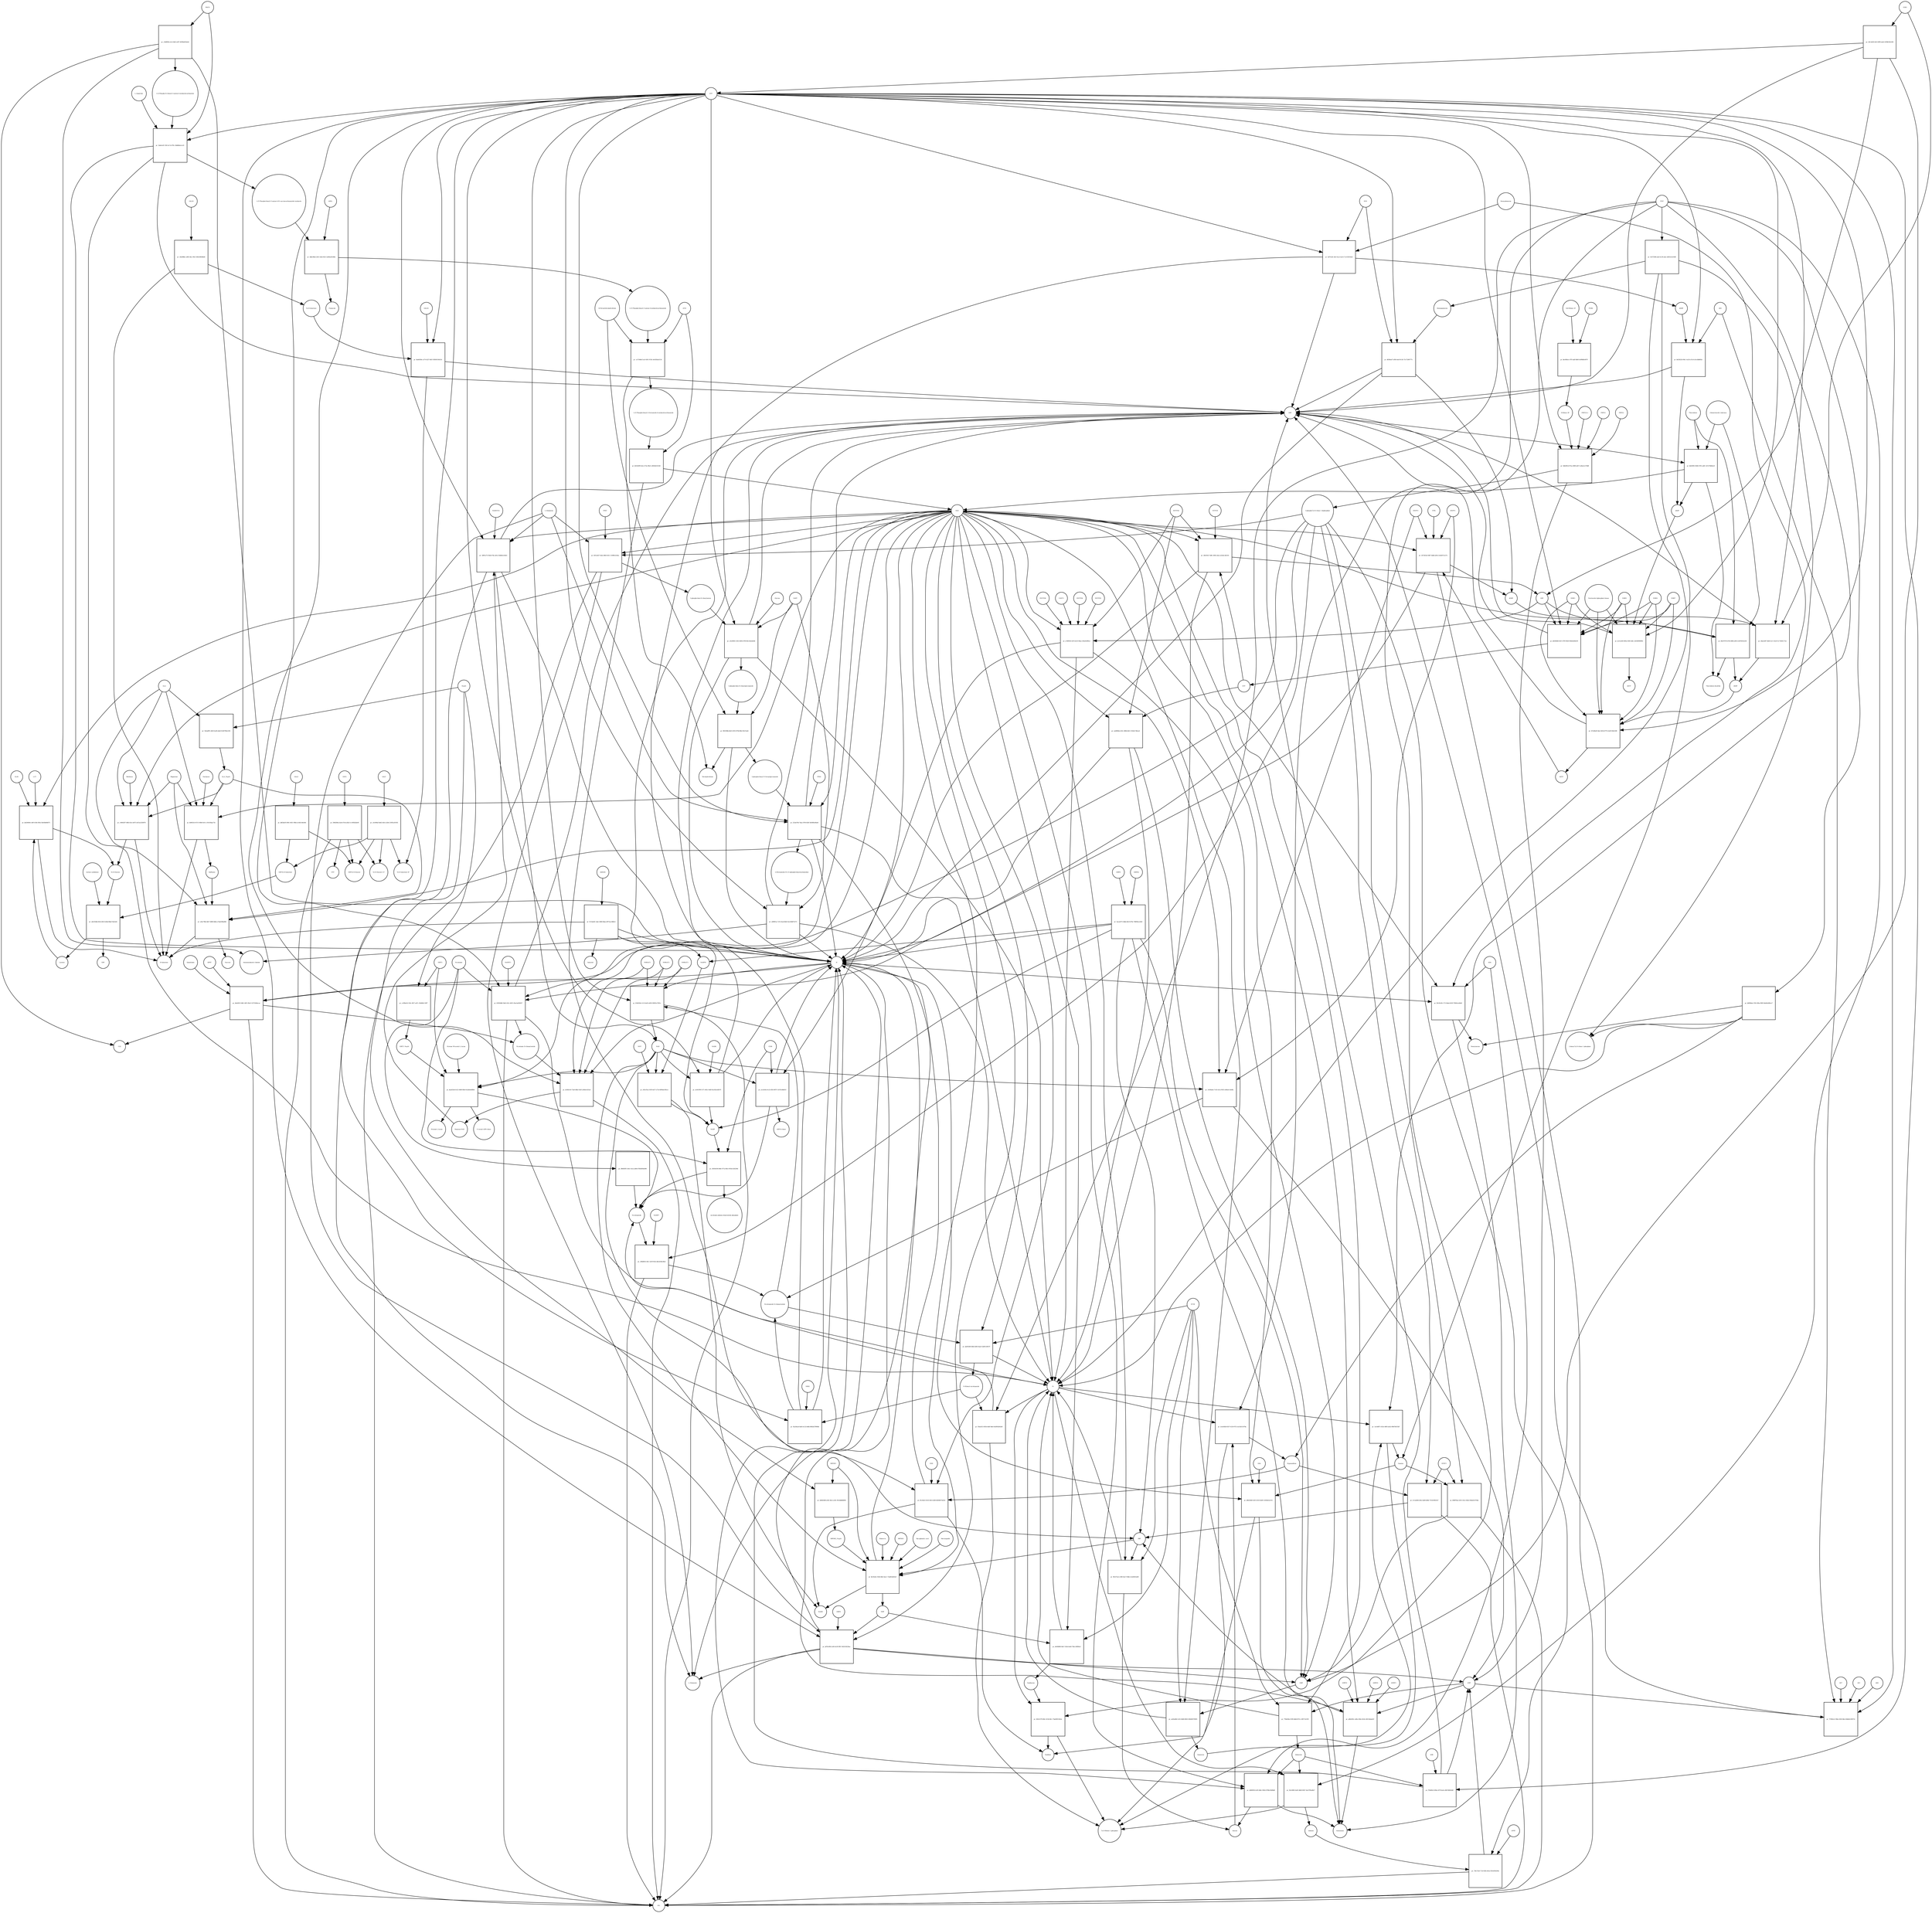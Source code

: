 strict digraph  {
"pr_20e898bc-a985-4fa1-99cf-369c69838b40" [annotation="", bipartite=1, cls=process, fontsize=4, label="pr_20e898bc-a985-4fa1-99cf-369c69838b40", shape=square];
"D-Galactose" [annotation="urn_miriam_obo.chebi_CHEBI%3A27667|urn_miriam_pubchem.compound_439353", bipartite=0, cls="simple chemical", fontsize=4, label="D-Galactose", shape=circle];
"Î±-D-Galactose" [annotation="urn_miriam_obo.chebi_CHEBI%3A28061|urn_miriam_pubchem.compound_439357", bipartite=0, cls="simple chemical", fontsize=4, label="Î±-D-Galactose", shape=circle];
GALM [annotation="", bipartite=0, cls=macromolecule, fontsize=4, label=GALM, shape=circle];
"pr_8ab4038e-a170-4227-8d1f-58506156421b" [annotation="", bipartite=1, cls=process, fontsize=4, label="pr_8ab4038e-a170-4227-8d1f-58506156421b", shape=square];
"Î±-D-Galactose-1P" [annotation="urn_miriam_obo.chebi_CHEBI%3A17973|urn_miriam_pubchem.compound_123912", bipartite=0, cls="simple chemical", fontsize=4, label="Î±-D-Galactose-1P", shape=circle];
GALK1 [annotation="", bipartite=0, cls=macromolecule, fontsize=4, label=GALK1, shape=circle];
ATP [annotation="urn_miriam_obo.chebi_CHEBI%3A15422|urn_miriam_pubchem.compound_5957", bipartite=0, cls="simple chemical", fontsize=4, label=ATP, shape=circle];
ADP [annotation="urn_miriam_obo.chebi_CHEBI%3A16761|urn_miriam_pubchem.compound_6022", bipartite=0, cls="simple chemical", fontsize=4, label=ADP, shape=circle];
"pr_cb1496af-bb62-4d1e-a5b4-210f5e201f45" [annotation="", bipartite=1, cls=process, fontsize=4, label="pr_cb1496af-bb62-4d1e-a5b4-210f5e201f45", shape=square];
"UDP-Î±-D-Galactose" [annotation="urn_miriam_obo.chebi_CHEBI%3A66914|urn_miriam_pubchem.compound_18068", bipartite=0, cls="simple chemical", fontsize=4, label="UDP-Î±-D-Galactose", shape=circle];
GALT [annotation="", bipartite=0, cls=macromolecule, fontsize=4, label=GALT, shape=circle];
"UDP-Î±-D-Glucose" [annotation="urn_miriam_obo.chebi_CHEBI%3A46229|urn_miriam_pubchem.compound_8629", bipartite=0, cls="simple chemical", fontsize=4, label="UDP-Î±-D-Glucose", shape=circle];
"Î±-D-Glucose-1-P" [annotation="urn_miriam_obo.chebi_CHEBI%3A29042|urn_miriam_pubchem.compound_439165", bipartite=0, cls="simple chemical", fontsize=4, label="Î±-D-Glucose-1-P", shape=circle];
"pr_596d384a-b2eb-47eb-a82d-1cc085b2be00" [annotation="", bipartite=1, cls=process, fontsize=4, label="pr_596d384a-b2eb-47eb-a82d-1cc085b2be00", shape=square];
UGP2 [annotation="", bipartite=0, cls=macromolecule, fontsize=4, label=UGP2, shape=circle];
PPi [annotation="urn_miriam_obo.chebi_CHEBI%3A18361|urn_miriam_pubchem.compound_644102", bipartite=0, cls="simple chemical", fontsize=4, label=PPi, shape=circle];
UTP [annotation="urn_miriam_obo.chebi_CHEBI%3A15713|urn_miriam_pubchem.compound_6133", bipartite=0, cls="simple chemical", fontsize=4, label=UTP, shape=circle];
"pr_dbf2ba95-8041-4651-9fbb-ec445c44e40d" [annotation="", bipartite=1, cls=process, fontsize=4, label="pr_dbf2ba95-8041-4651-9fbb-ec445c44e40d", shape=square];
GALE [annotation="", bipartite=0, cls=macromolecule, fontsize=4, label=GALE, shape=circle];
Lactose [annotation="urn_miriam_obo.chebi_CHEBI%3A17716|urn_miriam_pubchem.compound_440995", bipartite=0, cls="simple chemical", fontsize=4, label=Lactose, shape=circle];
"pr_bb204064-cb9f-410b-959a-56ef4b066075" [annotation="", bipartite=1, cls=process, fontsize=4, label="pr_bb204064-cb9f-410b-959a-56ef4b066075", shape=square];
GLB1 [annotation="", bipartite=0, cls=macromolecule, fontsize=4, label=GLB1, shape=circle];
LCT [annotation="", bipartite=0, cls=macromolecule, fontsize=4, label=LCT, shape=circle];
H2O [annotation="urn_miriam_obo.chebi_CHEBI%3A15377|urn_miriam_pubchem.compound_962", bipartite=0, cls="simple chemical", fontsize=4, label=H2O, shape=circle];
"Î±-D-Glucose" [annotation="urn_miriam_obo.chebi_CHEBI%3A28102|urn_miriam_pubchem.compound_79025", bipartite=0, cls="simple chemical", fontsize=4, label="Î±-D-Glucose", shape=circle];
"pr_6114a4d1-3adc-4840-8dae-d973cac9d6c6" [annotation="", bipartite=1, cls=process, fontsize=4, label="pr_6114a4d1-3adc-4840-8dae-d973cac9d6c6", shape=square];
Galacitol [annotation="urn_miriam_obo.chebi_CHEBI%3A16813|urn_miriam_pubchem.compound_11850", bipartite=0, cls="simple chemical", fontsize=4, label=Galacitol, shape=circle];
AKR1B1 [annotation="", bipartite=0, cls=macromolecule, fontsize=4, label=AKR1B1, shape=circle];
NADP [annotation="urn_miriam_obo.chebi_CHEBI%3A18009|urn_miriam_pubchem.compound_5886", bipartite=0, cls="simple chemical", fontsize=4, label=NADP, shape=circle];
NADPH [annotation="urn_miriam_obo.chebi_CHEBI%3A16474|urn_miriam_pubchem.compound_5884", bipartite=0, cls="simple chemical", fontsize=4, label=NADPH, shape=circle];
H [annotation="urn_miriam_obo.chebi_CHEBI%3A24636|urn_miriam_pubchem.compound_1038", bipartite=0, cls="simple chemical", fontsize=4, label=H, shape=circle];
Melibiose [annotation="urn_miriam_obo.chebi_CHEBI%3A28053|urn_miriam_pubchem.compound_440658", bipartite=0, cls="simple chemical", fontsize=4, label=Melibiose, shape=circle];
"pr_c9404297-48fd-43ce-b873-e615a3258078" [annotation="", bipartite=1, cls=process, fontsize=4, label="pr_c9404297-48fd-43ce-b873-e615a3258078", shape=square];
GLA [annotation="", bipartite=0, cls=macromolecule, fontsize=4, label=GLA, shape=circle];
GLA_Nsp14 [annotation="", bipartite=0, cls=complex, fontsize=4, label=GLA_Nsp14, shape=circle];
Migalastat [annotation="urn_miriam_pubmed_10866822|urn_miriam_obo.chebi_CHEBI%3A135923|urn_miriam_pubchem.compound_176077", bipartite=0, cls="simple chemical", fontsize=4, label=Migalastat, shape=circle];
Raffinose [annotation="urn_miriam_obo.chebi_CHEBI%3A16634|urn_miriam_pubchem.compound_439242", bipartite=0, cls="simple chemical", fontsize=4, label=Raffinose, shape=circle];
"pr_e2bc798e-8d27-4869-8d4e-e7da4394a89d" [annotation="", bipartite=1, cls=process, fontsize=4, label="pr_e2bc798e-8d27-4869-8d4e-e7da4394a89d", shape=square];
Sucrose [annotation="urn_miriam_obo.chebi_CHEBI%3A17992|urn_miriam_pubchem.compound_5988", bipartite=0, cls="simple chemical", fontsize=4, label=Sucrose, shape=circle];
"pr_a8c016db-041b-4023-b3bd-86da72dcfefd" [annotation="", bipartite=1, cls=process, fontsize=4, label="pr_a8c016db-041b-4023-b3bd-86da72dcfefd", shape=square];
"lactose synthetase" [annotation="", bipartite=0, cls=complex, fontsize=4, label="lactose synthetase", shape=circle];
UDP [annotation="urn_miriam_obo.chebi_CHEBI%3A17659|urn_miriam_pubchem.compound_6031", bipartite=0, cls="simple chemical", fontsize=4, label=UDP, shape=circle];
Stachyose [annotation="urn_miriam_obo.chebi_CHEBI%3A17164|urn_miriam_pubchem.compound_439531", bipartite=0, cls="simple chemical", fontsize=4, label=Stachyose, shape=circle];
"pr_4b9633c9-67cf-49b0-8c0c-c91410baa71b" [annotation="", bipartite=1, cls=process, fontsize=4, label="pr_4b9633c9-67cf-49b0-8c0c-c91410baa71b", shape=square];
NAD [annotation="urn_miriam_obo.chebi_CHEBI%3A15846|urn_miriam_pubchem.compound_5892", bipartite=0, cls="simple chemical", fontsize=4, label=NAD, shape=circle];
"pr_ee561f99-5171-463c-9ed0-9ac82eed5b79" [annotation="", bipartite=1, cls=process, fontsize=4, label="pr_ee561f99-5171-463c-9ed0-9ac82eed5b79", shape=square];
NADK [annotation="", bipartite=0, cls=macromolecule, fontsize=4, label=NADK, shape=circle];
"pr_e05a7dca-01f0-4e57-a71d-4090ab10fece" [annotation="", bipartite=1, cls=process, fontsize=4, label="pr_e05a7dca-01f0-4e57-a71d-4090ab10fece", shape=square];
NADH [annotation="urn_miriam_obo.chebi_CHEBI%3A16908|urn_miriam_pubchem.compound_439153", bipartite=0, cls="simple chemical", fontsize=4, label=NADH, shape=circle];
NNT [annotation="", bipartite=0, cls=macromolecule, fontsize=4, label=NNT, shape=circle];
"Deamino-NAD" [annotation="urn_miriam_obo.chebi_CHEBI%3A18304|urn_miriam_pubchem.compound_135421870", bipartite=0, cls="simple chemical", fontsize=4, label="Deamino-NAD", shape=circle];
"pr_3df91e75-f5dd-474e-a81e-f3dd0a5c6d22" [annotation="", bipartite=1, cls=process, fontsize=4, label="pr_3df91e75-f5dd-474e-a81e-f3dd0a5c6d22", shape=square];
NADSYN1 [annotation=urn_miriam_pubmed_12547821, bipartite=0, cls=macromolecule, fontsize=4, label=NADSYN1, shape=circle];
"L-Glutamine" [annotation="urn_miriam_obo.chebi_CHEBI%3A18050|urn_miriam_pubchem.compound_5961", bipartite=0, cls="simple chemical", fontsize=4, label="L-Glutamine", shape=circle];
"L-Glutamate" [annotation="urn_miriam_obo.chebi_CHEBI%3A16015|urn_miriam_pubchem.compound_33032", bipartite=0, cls="simple chemical", fontsize=4, label="L-Glutamate", shape=circle];
"Nicotinamide D-ribonucleotide" [annotation="urn_miriam_obo.chebi_CHEBI%3A16171|urn_miriam_pubchem.compound_14180", bipartite=0, cls="simple chemical", fontsize=4, label="Nicotinamide D-ribonucleotide", shape=circle];
"pr_01b8184c-fc10-4e63-a058-3083fce7601c" [annotation="", bipartite=1, cls=process, fontsize=4, label="pr_01b8184c-fc10-4e63-a058-3083fce7601c", shape=square];
NMNAT2 [annotation=urn_miriam_pubmed_12359228, bipartite=0, cls=macromolecule, fontsize=4, label=NMNAT2, shape=circle];
NMNAT1 [annotation=urn_miriam_pubmed_12359228, bipartite=0, cls=macromolecule, fontsize=4, label=NMNAT1, shape=circle];
NMNAT3 [annotation=urn_miriam_pubmed_17402747, bipartite=0, cls=macromolecule, fontsize=4, label=NMNAT3, shape=circle];
"pr_14184a6a-7c92-4c5a-9033-a96a6c14e8fa" [annotation="", bipartite=1, cls=process, fontsize=4, label="pr_14184a6a-7c92-4c5a-9033-a96a6c14e8fa", shape=square];
ENPP1 [annotation="", bipartite=0, cls=macromolecule, fontsize=4, label=ENPP1, shape=circle];
ENPP3 [annotation="", bipartite=0, cls=macromolecule, fontsize=4, label=ENPP3, shape=circle];
AMP [annotation="urn_miriam_obo.chebi_CHEBI%3A16027|urn_miriam_pubchem.compound_6083", bipartite=0, cls="simple chemical", fontsize=4, label=AMP, shape=circle];
"N-Ribosyl-nicotinamide" [annotation="urn_miriam_obo.chebi_CHEBI%3A15927|urn_miriam_pubchem.compound_439924", bipartite=0, cls="simple chemical", fontsize=4, label="N-Ribosyl-nicotinamide", shape=circle];
"pr_92a36ea4-8a64-4c32-b0db-8082d278968d" [annotation="", bipartite=1, cls=process, fontsize=4, label="pr_92a36ea4-8a64-4c32-b0db-8082d278968d", shape=square];
NRK1 [annotation="", bipartite=0, cls=macromolecule, fontsize=4, label=NRK1, shape=circle];
"pr_da6f1b90-64b4-4d93-9aa0-52df512f657f" [annotation="", bipartite=1, cls=process, fontsize=4, label="pr_da6f1b90-64b4-4d93-9aa0-52df512f657f", shape=square];
NT5E [annotation=urn_miriam_pubmed_2848759, bipartite=0, cls=macromolecule, fontsize=4, label=NT5E, shape=circle];
Pi [annotation="urn_miriam_obo.chebi_CHEBI%3A18367|urn_miriam_pubchem.compound_1061", bipartite=0, cls="simple chemical", fontsize=4, label=Pi, shape=circle];
Nicotinate [annotation="urn_miriam_obo.chebi_CHEBI%3A32544|urn_miriam_pubchem.compound_937", bipartite=0, cls="simple chemical", fontsize=4, label=Nicotinate, shape=circle];
"pr_43636c86-b9de-471a-8b1e-003ec424238d" [annotation="", bipartite=1, cls=process, fontsize=4, label="pr_43636c86-b9de-471a-8b1e-003ec424238d", shape=square];
Nicotinamide [annotation="urn_miriam_obo.chebi_CHEBI%3A17154|urn_miriam_pubchem.compound_936", bipartite=0, cls="simple chemical", fontsize=4, label=Nicotinamide, shape=circle];
CD38 [annotation=urn_miriam_pubmed_16690024, bipartite=0, cls=macromolecule, fontsize=4, label=CD38, shape=circle];
"nicotinate-adenine dinucleotide phosphate" [annotation="urn_miriam_obo.chebi_CHEBI%3A75967|urn_miriam_pubchem.compound_71768143", bipartite=0, cls="simple chemical", fontsize=4, label="nicotinate-adenine dinucleotide phosphate", shape=circle];
"pr_cf6b0816-38c1-4cf9-9322-db23256e38e2" [annotation="", bipartite=1, cls=process, fontsize=4, label="pr_cf6b0816-38c1-4cf9-9322-db23256e38e2", shape=square];
NAMPT [annotation="", bipartite=0, cls=macromolecule, fontsize=4, label=NAMPT, shape=circle];
"5-phospho-Î±-D-ribose 1-diphosphate" [annotation="urn_miriam_obo.chebi_CHEBI%3A17111|urn_miriam_pubchem.compound_7339", bipartite=0, cls="simple chemical", fontsize=4, label="5-phospho-Î±-D-ribose 1-diphosphate", shape=circle];
"pr_f54a4313-8f3d-4d4f-9de0-4b3f0426424f" [annotation="", bipartite=1, cls=process, fontsize=4, label="pr_f54a4313-8f3d-4d4f-9de0-4b3f0426424f", shape=square];
PNP [annotation="", bipartite=0, cls=macromolecule, fontsize=4, label=PNP, shape=circle];
"Î±-D-Ribose 1-phosphate" [annotation="urn_miriam_obo.chebi_CHEBI%3A16300|urn_miriam_pubchem.compound_439236", bipartite=0, cls="simple chemical", fontsize=4, label="Î±-D-Ribose 1-phosphate", shape=circle];
"pr_daa425a6-b122-4849-86e6-0a3de6e8fb9c" [annotation="", bipartite=1, cls=process, fontsize=4, label="pr_daa425a6-b122-4849-86e6-0a3de6e8fb9c", shape=square];
SIRT5 [annotation=urn_miriam_pubmed_17694089, bipartite=0, cls=macromolecule, fontsize=4, label=SIRT5, shape=circle];
SIRT5_Nsp14 [annotation="", bipartite=0, cls=complex, fontsize=4, label=SIRT5_Nsp14, shape=circle];
"Histone N6-acetyl-L-lysine" [annotation="urn_miriam_pubchem.substance_5094", bipartite=0, cls="simple chemical", fontsize=4, label="Histone N6-acetyl-L-lysine", shape=circle];
"O-Acetyl-ADP-ribose" [annotation="urn_miriam_obo.chebi_CHEBI%3A76279|urn_miriam_pubchem.compound_72193709", bipartite=0, cls="simple chemical", fontsize=4, label="O-Acetyl-ADP-ribose", shape=circle];
"Histone-L-lysine" [annotation="urn_miriam_obo.chebi_CHEBI%3A5738|urn_miriam_pubchem.substance_5447|urn_miriam_pubchem.substance_223439948", bipartite=0, cls="simple chemical", fontsize=4, label="Histone-L-lysine", shape=circle];
"pr_a1cefe0a-0c22-4f34-987f-11b70c86d610" [annotation="", bipartite=1, cls=process, fontsize=4, label="pr_a1cefe0a-0c22-4f34-987f-11b70c86d610", shape=square];
"ADP-D-ribose" [annotation="urn_miriam_obo.chebi_CHEBI%3A16960|urn_miriam_pubchem.compound_33576", bipartite=0, cls="simple chemical", fontsize=4, label="ADP-D-ribose", shape=circle];
"Nicotinate D-ribonucleotide" [annotation="urn_miriam_obo.chebi_CHEBI%3A15763|urn_miriam_pubchem.compound_121992", bipartite=0, cls="simple chemical", fontsize=4, label="Nicotinate D-ribonucleotide", shape=circle];
"pr_d1d02e54-72a8-48be-8cdf-a34fafcd31a6" [annotation="", bipartite=1, cls=process, fontsize=4, label="pr_d1d02e54-72a8-48be-8cdf-a34fafcd31a6", shape=square];
Quinolinate [annotation="urn_miriam_obo.chebi_CHEBI%3A16675|urn_miriam_pubchem.compound_1066", bipartite=0, cls="simple chemical", fontsize=4, label=Quinolinate, shape=circle];
"pr_6de4f415-8dfc-46f1-85e0-12572644ecac" [annotation="", bipartite=1, cls=process, fontsize=4, label="pr_6de4f415-8dfc-46f1-85e0-12572644ecac", shape=square];
QPRT [annotation="", bipartite=0, cls=macromolecule, fontsize=4, label=QPRT, shape=circle];
CO2 [annotation="urn_miriam_obo.chebi_CHEBI%3A16526|urn_miriam_pubchem.compound_280", bipartite=0, cls="simple chemical", fontsize=4, label=CO2, shape=circle];
"pr_63050db8-3bd2-422c-b815-2fae3a456037" [annotation="", bipartite=1, cls=process, fontsize=4, label="pr_63050db8-3bd2-422c-b815-2fae3a456037", shape=square];
NAPRT1 [annotation="", bipartite=0, cls=macromolecule, fontsize=4, label=NAPRT1, shape=circle];
"pr_9b9d50f3-3e6c-4cea-ad64-b7bb5604a966" [annotation="", bipartite=1, cls=process, fontsize=4, label="pr_9b9d50f3-3e6c-4cea-ad64-b7bb5604a966", shape=square];
"Î±D-Ribose 1P" [annotation="urn_miriam_obo.chebi_CHEBI%3A16300|urn_miriam_pubchem.compound_439236", bipartite=0, cls="simple chemical", fontsize=4, label="Î±D-Ribose 1P", shape=circle];
"pr_bbc666ee-e7ff-4adf-8b60-fa998dfe0679" [annotation="", bipartite=1, cls=process, fontsize=4, label="pr_bbc666ee-e7ff-4adf-8b60-fa998dfe0679", shape=square];
"D-Ribose 5P" [annotation="urn_miriam_obo.chebi_CHEBI%3A78679|urn_miriam_pubchem.compound_439167", bipartite=0, cls="simple chemical", fontsize=4, label="D-Ribose 5P", shape=circle];
PGM2 [annotation="", bipartite=0, cls=macromolecule, fontsize=4, label=PGM2, shape=circle];
"pr_0db3f61d-97ea-4969-a827-a34ee2c37b88" [annotation="", bipartite=1, cls=process, fontsize=4, label="pr_0db3f61d-97ea-4969-a827-a34ee2c37b88", shape=square];
PRPS1 [annotation="", bipartite=0, cls=macromolecule, fontsize=4, label=PRPS1, shape=circle];
PRPS2 [annotation="", bipartite=0, cls=macromolecule, fontsize=4, label=PRPS2, shape=circle];
PRPS1L1 [annotation="", bipartite=0, cls=macromolecule, fontsize=4, label=PRPS1L1, shape=circle];
"pr_8251a627-0afa-48fd-9c81-11099fc418ea" [annotation="", bipartite=1, cls=process, fontsize=4, label="pr_8251a627-0afa-48fd-9c81-11099fc418ea", shape=square];
"5-phospho-beta-D-ribosylamine" [annotation="urn_miriam_obo.chebi_CHEBI%3A37737|urn_miriam_pubchem.compound_439905", bipartite=0, cls="simple chemical", fontsize=4, label="5-phospho-beta-D-ribosylamine", shape=circle];
PPAT [annotation="", bipartite=0, cls=macromolecule, fontsize=4, label=PPAT, shape=circle];
"pr_e5e2f845-2182-4494-b799-86c41dedefdb" [annotation="", bipartite=1, cls=process, fontsize=4, label="pr_e5e2f845-2182-4494-b799-86c41dedefdb", shape=square];
"5-phospho-beta-D-ribosylglycinamide" [annotation="urn_miriam_obo.chebi_CHEBI%3A143788|urn_miriam_pubchem.compound_129630972", bipartite=0, cls="simple chemical", fontsize=4, label="5-phospho-beta-D-ribosylglycinamide", shape=circle];
GART [annotation="", bipartite=0, cls=macromolecule, fontsize=4, label=GART, shape=circle];
Glycine [annotation="urn_miriam_obo.chebi_CHEBI%3A15428|urn_miriam_pubchem.compound_750", bipartite=0, cls="simple chemical", fontsize=4, label=Glycine, shape=circle];
"pr_0f4109db-db23-4555-870d-88e130cf1ab4" [annotation="", bipartite=1, cls=process, fontsize=4, label="pr_0f4109db-db23-4555-870d-88e130cf1ab4", shape=square];
"5-phosphoribosyl-N-formylglycinamide" [annotation="urn_miriam_pubchem.compound_129652037", bipartite=0, cls="simple chemical", fontsize=4, label="5-phosphoribosyl-N-formylglycinamide", shape=circle];
"10-Formyltetrahydrofolate" [annotation="urn_miriam_obo.chebi_CHEBI%3A15637|urn_miriam_pubchem.compound_135450591", bipartite=0, cls="simple chemical", fontsize=4, label="10-Formyltetrahydrofolate", shape=circle];
Tetrahydrofolate [annotation="urn_miriam_obo.chebi_CHEBI%3A67016|urn_miriam_pubchem.compound_135444742", bipartite=0, cls="simple chemical", fontsize=4, label=Tetrahydrofolate, shape=circle];
"pr_523ab74b-7daa-4700-826f-5b580fa49ab0" [annotation="", bipartite=1, cls=process, fontsize=4, label="pr_523ab74b-7daa-4700-826f-5b580fa49ab0", shape=square];
"2-(Formamido)-N1-(5'-phosphoribosyl)acetamidine" [annotation="urn_miriam_pubchem.compound_5462266", bipartite=0, cls="simple chemical", fontsize=4, label="2-(Formamido)-N1-(5'-phosphoribosyl)acetamidine", shape=circle];
PFAS [annotation="", bipartite=0, cls=macromolecule, fontsize=4, label=PFAS, shape=circle];
"pr_af0f851a-7cf5-41a6-8b43-0a13b9d72273" [annotation="", bipartite=1, cls=process, fontsize=4, label="pr_af0f851a-7cf5-41a6-8b43-0a13b9d72273", shape=square];
"Aminoimidazole ribotide" [annotation="urn_miriam_obo.chebi_CHEBI%3A138560|urn_miriam_pubchem.compound_161500", bipartite=0, cls="simple chemical", fontsize=4, label="Aminoimidazole ribotide", shape=circle];
"pr_cf4df00b-e2c4-48ef-a287-4059bd256e6d" [annotation="", bipartite=1, cls=process, fontsize=4, label="pr_cf4df00b-e2c4-48ef-a287-4059bd256e6d", shape=square];
"1-(5-Phospho-D-ribosyl)-5-amino-4-imidazolecarboxylate" [annotation="urn_miriam_obo.chebi_CHEBI%3A28413|urn_miriam_pubchem.compound_165388", bipartite=0, cls="simple chemical", fontsize=4, label="1-(5-Phospho-D-ribosyl)-5-amino-4-imidazolecarboxylate", shape=circle];
PAICS [annotation="", bipartite=0, cls=macromolecule, fontsize=4, label=PAICS, shape=circle];
"pr_1bde2a5f-1562-4c7a-870c-2bb8b8a2ca10" [annotation="", bipartite=1, cls=process, fontsize=4, label="pr_1bde2a5f-1562-4c7a-870c-2bb8b8a2ca10", shape=square];
"1-(5'-Phosphoribosyl)-5-amino-4-(N-succinocarboxamide)-imidazole" [annotation="urn_miriam_obo.chebi_CHEBI%3A18319|urn_miriam_pubchem.compound_160666", bipartite=0, cls="simple chemical", fontsize=4, label="1-(5'-Phosphoribosyl)-5-amino-4-(N-succinocarboxamide)-imidazole", shape=circle];
"L-Aspartate" [annotation="urn_miriam_obo.chebi_CHEBI%3A17053|urn_miriam_pubchem.compound_5960", bipartite=0, cls="simple chemical", fontsize=4, label="L-Aspartate", shape=circle];
"pr_ddbc98eb-2261-42d2-85cf-2e89ee65368e" [annotation="", bipartite=1, cls=process, fontsize=4, label="pr_ddbc98eb-2261-42d2-85cf-2e89ee65368e", shape=square];
"1-(5'-Phosphoribosyl)-5-amino-4-imidazolecarboxamide" [annotation="urn_miriam_obo.chebi_CHEBI%3A18406|urn_miriam_pubchem.compound_65110", bipartite=0, cls="simple chemical", fontsize=4, label="1-(5'-Phosphoribosyl)-5-amino-4-imidazolecarboxamide", shape=circle];
ADSL [annotation="", bipartite=0, cls=macromolecule, fontsize=4, label=ADSL, shape=circle];
Fumarate [annotation="urn_miriam_obo.chebi_CHEBI%3A29806|urn_miriam_pubchem.compound_5460307", bipartite=0, cls="simple chemical", fontsize=4, label=Fumarate, shape=circle];
"pr_ca719d4d-5caf-4301-915b-3e0292da5134" [annotation="", bipartite=1, cls=process, fontsize=4, label="pr_ca719d4d-5caf-4301-915b-3e0292da5134", shape=square];
"1-(5'-Phosphoribosyl)-5-formamido-4-imidazolecarboxamide" [annotation="urn_miriam_obo.chebi_CHEBI%3A18381|urn_miriam_pubchem.compound_166760", bipartite=0, cls="simple chemical", fontsize=4, label="1-(5'-Phosphoribosyl)-5-formamido-4-imidazolecarboxamide", shape=circle];
ATIC [annotation="", bipartite=0, cls=macromolecule, fontsize=4, label=ATIC, shape=circle];
"pr_b61620f9-6cbc-472a-96e5-c8654b510328" [annotation="", bipartite=1, cls=process, fontsize=4, label="pr_b61620f9-6cbc-472a-96e5-c8654b510328", shape=square];
IMP [annotation="urn_miriam_obo.chebi_CHEBI%3A17202|urn_miriam_pubchem.compound_135398640", bipartite=0, cls="simple chemical", fontsize=4, label=IMP, shape=circle];
"pr_bfc45efe-5544-48e5-bec1-72a841dd1fa9" [annotation="", bipartite=1, cls=process, fontsize=4, label="pr_bfc45efe-5544-48e5-bec1-72a841dd1fa9", shape=square];
XMP [annotation="urn_miriam_obo.chebi_CHEBI%3A15652|urn_miriam_pubchem.compound_73323", bipartite=0, cls="simple chemical", fontsize=4, label=XMP, shape=circle];
IMPDH1 [annotation="", bipartite=0, cls=macromolecule, fontsize=4, label=IMPDH1, shape=circle];
IMPDH2 [annotation="", bipartite=0, cls=macromolecule, fontsize=4, label=IMPDH2, shape=circle];
IMPDH2_Nsp14 [annotation="", bipartite=0, cls=complex, fontsize=4, label=IMPDH2_Nsp14, shape=circle];
"Mycophenolic acid" [annotation="urn_miriam_pubmed_5799033|urn_miriam_obo.chebi_CHEBI%3A168396|urn_miriam_pubchem.compound_446541", bipartite=0, cls="simple chemical", fontsize=4, label="Mycophenolic acid", shape=circle];
Merimepodib [annotation="urn_miriam_pubmed_10878288|urn_miriam_pubchem.compound_53241", bipartite=0, cls="simple chemical", fontsize=4, label=Merimepodib, shape=circle];
Ribavirin [annotation="urn_miriam_pubmed_22555152|urn_miriam_obo.chebi_CHEBI%3A63580|urn_miriam_pubchem.compound_37542", bipartite=0, cls="simple chemical", fontsize=4, label=Ribavirin, shape=circle];
"pr_bd7bc89d-2e06-4e30-9fb7-402fc9623bac" [annotation="", bipartite=1, cls=process, fontsize=4, label="pr_bd7bc89d-2e06-4e30-9fb7-402fc9623bac", shape=square];
GMP [annotation="urn_miriam_obo.chebi_CHEBI%3A17345|urn_miriam_pubchem.compound_135398631", bipartite=0, cls="simple chemical", fontsize=4, label=GMP, shape=circle];
GMPS [annotation=urn_miriam_pubmed_8089153, bipartite=0, cls=macromolecule, fontsize=4, label=GMPS, shape=circle];
"pr_28c3efd5-bfc8-4f99-abe0-41f8b53b1206" [annotation="", bipartite=1, cls=process, fontsize=4, label="pr_28c3efd5-bfc8-4f99-abe0-41f8b53b1206", shape=square];
GDP [annotation="urn_miriam_obo.chebi_CHEBI%3A17552|urn_miriam_pubchem.compound_135398619", bipartite=0, cls="simple chemical", fontsize=4, label=GDP, shape=circle];
GUK1 [annotation=urn_miriam_pubmed_8663313, bipartite=0, cls=macromolecule, fontsize=4, label=GUK1, shape=circle];
"pr_db594666-9ef1-47f9-9028-f56b5d284259" [annotation="", bipartite=1, cls=process, fontsize=4, label="pr_db594666-9ef1-47f9-9028-f56b5d284259", shape=square];
GTP [annotation="urn_miriam_obo.chebi_CHEBI%3A15996|urn_miriam_pubchem.compound_35398633", bipartite=0, cls="simple chemical", fontsize=4, label=GTP, shape=circle];
NME3 [annotation="", bipartite=0, cls=macromolecule, fontsize=4, label=NME3, shape=circle];
"Nucleoside diphosphate kinase" [annotation="", bipartite=0, cls=complex, fontsize=4, label="Nucleoside diphosphate kinase", shape=circle];
NME5 [annotation="", bipartite=0, cls=macromolecule, fontsize=4, label=NME5, shape=circle];
NME6 [annotation="", bipartite=0, cls=macromolecule, fontsize=4, label=NME6, shape=circle];
NME7 [annotation="", bipartite=0, cls=macromolecule, fontsize=4, label=NME7, shape=circle];
"pr_86e07076-b7fd-489b-a903-e3d769322230" [annotation="", bipartite=1, cls=process, fontsize=4, label="pr_86e07076-b7fd-489b-a903-e3d769322230", shape=square];
dGDP [annotation="urn_miriam_obo.chebi_CHEBI%3A28862|urn_miriam_pubchem.compound_135398595", bipartite=0, cls="simple chemical", fontsize=4, label=dGDP, shape=circle];
"ribonucleoside reductase" [annotation="", bipartite=0, cls=complex, fontsize=4, label="ribonucleoside reductase", shape=circle];
Thioredoxin [annotation="urn_miriam_obo.chebi_CHEBI%3A15033|urn_miriam_pubchem.substance_223441017|urn_miriam_pubchem.substance_3635", bipartite=0, cls="simple chemical", fontsize=4, label=Thioredoxin, shape=circle];
"Thioredoxin disulfide" [annotation="urn_miriam_obo.chebi_CHEBI%3A18191|urn_miriam_pubchem.substance_11533266|urn_miriam_pubchem.substance_3636", bipartite=0, cls="simple chemical", fontsize=4, label="Thioredoxin disulfide", shape=circle];
"pr_d7a58edf-2ba5-461b-877b-5a45158e5208" [annotation="", bipartite=1, cls=process, fontsize=4, label="pr_d7a58edf-2ba5-461b-877b-5a45158e5208", shape=square];
dGTP [annotation="urn_miriam_obo.chebi_CHEBI%3A16497|urn_miriam_pubchem.compound_135398599", bipartite=0, cls="simple chemical", fontsize=4, label=dGTP, shape=circle];
dGMP [annotation="urn_miriam_obo.chebi_CHEBI%3A16192|urn_miriam_pubchem.compound_135398597", bipartite=0, cls="simple chemical", fontsize=4, label=dGMP, shape=circle];
"pr_3bae2d97-db45-4c11-8a10-5c73405c71ec" [annotation="", bipartite=1, cls=process, fontsize=4, label="pr_3bae2d97-db45-4c11-8a10-5c73405c71ec", shape=square];
Deoxyguanosine [annotation="urn_miriam_obo.chebi_CHEBI%3A17172|urn_miriam_pubchem.compound_135398592", bipartite=0, cls="simple chemical", fontsize=4, label=Deoxyguanosine, shape=circle];
"pr_d6584a47-af0b-4ee8-9c5b-73c72300777c" [annotation="", bipartite=1, cls=process, fontsize=4, label="pr_d6584a47-af0b-4ee8-9c5b-73c72300777c", shape=square];
DCK [annotation="", bipartite=0, cls=macromolecule, fontsize=4, label=DCK, shape=circle];
"pr_43373586-afa0-4c39-a4ec-b8553c0c058f" [annotation="", bipartite=1, cls=process, fontsize=4, label="pr_43373586-afa0-4c39-a4ec-b8553c0c058f", shape=square];
Guanine [annotation="urn_miriam_obo.chebi_CHEBI%3A16235|urn_miriam_pubchem.compound_135398634", bipartite=0, cls="simple chemical", fontsize=4, label=Guanine, shape=circle];
"2-deoxy-Î±-D-ribose 1-phosphate" [annotation="urn_miriam_obo.chebi_CHEBI%3A28542|urn_miriam_pubchem.compound_439287", bipartite=0, cls="simple chemical", fontsize=4, label="2-deoxy-Î±-D-ribose 1-phosphate", shape=circle];
"pr_2472452d-5867-4ddd-a81b-3c8a957a127e" [annotation="", bipartite=1, cls=process, fontsize=4, label="pr_2472452d-5867-4ddd-a81b-3c8a957a127e", shape=square];
ITPA [annotation="", bipartite=0, cls=macromolecule, fontsize=4, label=ITPA, shape=circle];
"pr_80887bae-d331-43ce-9a9a-93bed21074be" [annotation="", bipartite=1, cls=process, fontsize=4, label="pr_80887bae-d331-43ce-9a9a-93bed21074be", shape=square];
HPRT1 [annotation="", bipartite=0, cls=macromolecule, fontsize=4, label=HPRT1, shape=circle];
Guanosine [annotation="urn_miriam_obo.chebi_CHEBI%3A16750|urn_miriam_pubchem.compound_135398635", bipartite=0, cls="simple chemical", fontsize=4, label=Guanosine, shape=circle];
"pr_1ec0d871-633e-4895-b242-0f847bf1f3b7" [annotation="", bipartite=1, cls=process, fontsize=4, label="pr_1ec0d871-633e-4895-b242-0f847bf1f3b7", shape=square];
"pr_ee82a8b0-2c02-4b68-8820-284449376905" [annotation="", bipartite=1, cls=process, fontsize=4, label="pr_ee82a8b0-2c02-4b68-8820-284449376905", shape=square];
"pr_28e935e7-b8fc-4002-afae-a22ebc3d2161" [annotation="", bipartite=1, cls=process, fontsize=4, label="pr_28e935e7-b8fc-4002-afae-a22ebc3d2161", shape=square];
ENTPD2 [annotation="", bipartite=0, cls=macromolecule, fontsize=4, label=ENTPD2, shape=circle];
NTPCR [annotation="", bipartite=0, cls=macromolecule, fontsize=4, label=NTPCR, shape=circle];
"pr_ea469b4e-d23c-486b-bfe5-310e0c7dbca4" [annotation="", bipartite=1, cls=process, fontsize=4, label="pr_ea469b4e-d23c-486b-bfe5-310e0c7dbca4", shape=square];
"pr_a7df81fb-5d7d-4e10-96aa-25fad14ff6ce" [annotation="", bipartite=1, cls=process, fontsize=4, label="pr_a7df81fb-5d7d-4e10-96aa-25fad14ff6ce", shape=square];
ENTPD4 [annotation="", bipartite=0, cls=macromolecule, fontsize=4, label=ENTPD4, shape=circle];
ENTPD5 [annotation="", bipartite=0, cls=macromolecule, fontsize=4, label=ENTPD5, shape=circle];
ENTPD6 [annotation="", bipartite=0, cls=macromolecule, fontsize=4, label=ENTPD6, shape=circle];
CANT1 [annotation="", bipartite=0, cls=macromolecule, fontsize=4, label=CANT1, shape=circle];
"pr_5aced373-5dbb-46c9-b79e-706f04ce22b5" [annotation="", bipartite=1, cls=process, fontsize=4, label="pr_5aced373-5dbb-46c9-b79e-706f04ce22b5", shape=square];
GMPR [annotation="", bipartite=0, cls=macromolecule, fontsize=4, label=GMPR, shape=circle];
GMPR2 [annotation="", bipartite=0, cls=macromolecule, fontsize=4, label=GMPR2, shape=circle];
Ammonium [annotation="urn_miriam_obo.chebi_CHEBI%3A28938|urn_miriam_pubchem.compound_223", bipartite=0, cls="simple chemical", fontsize=4, label=Ammonium, shape=circle];
"pr_a80e002c-a06e-436e-b52d-c66126aba61f" [annotation="", bipartite=1, cls=process, fontsize=4, label="pr_a80e002c-a06e-436e-b52d-c66126aba61f", shape=square];
AMDP2 [annotation="", bipartite=0, cls=macromolecule, fontsize=4, label=AMDP2, shape=circle];
AMPD1 [annotation="", bipartite=0, cls=macromolecule, fontsize=4, label=AMPD1, shape=circle];
AMPD3 [annotation="", bipartite=0, cls=macromolecule, fontsize=4, label=AMPD3, shape=circle];
"pr_6e69d846-8de7-43eb-beb6-76dcc66fb9a3" [annotation="", bipartite=1, cls=process, fontsize=4, label="pr_6e69d846-8de7-43eb-beb6-76dcc66fb9a3", shape=square];
Xanthosine [annotation="urn_miriam_obo.chebi_CHEBI%3A18107|urn_miriam_pubchem.compound_64959", bipartite=0, cls="simple chemical", fontsize=4, label=Xanthosine, shape=circle];
"pr_45b12279-6fdc-413b-84c1-7ba069129a5e" [annotation="", bipartite=1, cls=process, fontsize=4, label="pr_45b12279-6fdc-413b-84c1-7ba069129a5e", shape=square];
Xanthine [annotation="urn_miriam_obo.chebi_CHEBI%3A15318|urn_miriam_pubchem.compound_1188", bipartite=0, cls="simple chemical", fontsize=4, label=Xanthine, shape=circle];
"pr_99c472a3-c049-42a7-95db-1e3e6925efdf" [annotation="", bipartite=1, cls=process, fontsize=4, label="pr_99c472a3-c049-42a7-95db-1e3e6925efdf", shape=square];
Inosine [annotation="urn_miriam_obo.chebi_CHEBI%3A17596|urn_miriam_pubchem.compound_35398641", bipartite=0, cls="simple chemical", fontsize=4, label=Inosine, shape=circle];
"pr_2cbc6828-8337-4129-9721-dccfb311678a" [annotation="", bipartite=1, cls=process, fontsize=4, label="pr_2cbc6828-8337-4129-9721-dccfb311678a", shape=square];
Hypoxanthine [annotation="urn_miriam_obo.chebi_CHEBI%3A17368|urn_miriam_pubchem.compound_135398638", bipartite=0, cls="simple chemical", fontsize=4, label=Hypoxanthine, shape=circle];
"pr_ffce9ae5-9c65-40c0-afb9-8d306075d324" [annotation="", bipartite=1, cls=process, fontsize=4, label="pr_ffce9ae5-9c65-40c0-afb9-8d306075d324", shape=square];
XDH [annotation="", bipartite=0, cls=macromolecule, fontsize=4, label=XDH, shape=circle];
"pr_48623b40-5d15-4516-9a09-12054b32c915" [annotation="", bipartite=1, cls=process, fontsize=4, label="pr_48623b40-5d15-4516-9a09-12054b32c915", shape=square];
GDA [annotation="", bipartite=0, cls=macromolecule, fontsize=4, label=GDA, shape=circle];
"pr_5c1aeb64-efb2-4a68-b46b-7519c09021b7" [annotation="", bipartite=1, cls=process, fontsize=4, label="pr_5c1aeb64-efb2-4a68-b46b-7519c09021b7", shape=square];
Adenosine [annotation="urn_miriam_obo.chebi_CHEBI%3A16335|urn_miriam_pubchem.compound_60961", bipartite=0, cls="simple chemical", fontsize=4, label=Adenosine, shape=circle];
"pr_d406f5f4-4c85-4b0c-965d-4708e35d0bd6" [annotation="", bipartite=1, cls=process, fontsize=4, label="pr_d406f5f4-4c85-4b0c-965d-4708e35d0bd6", shape=square];
ADA [annotation="", bipartite=0, cls=macromolecule, fontsize=4, label=ADA, shape=circle];
"pr_f7b400c6-494a-4379-ba5a-40b74fd0244f" [annotation="", bipartite=1, cls=process, fontsize=4, label="pr_f7b400c6-494a-4379-ba5a-40b74fd0244f", shape=square];
ADK [annotation="", bipartite=0, cls=macromolecule, fontsize=4, label=ADK, shape=circle];
"pr_77bb43be-01f8-4ddd-837e-c2f6713cf2f1" [annotation="", bipartite=1, cls=process, fontsize=4, label="pr_77bb43be-01f8-4ddd-837e-c2f6713cf2f1", shape=square];
"pr_5fe22865-6a92-4b60-83b7-5ee5785ad0e7" [annotation="", bipartite=1, cls=process, fontsize=4, label="pr_5fe22865-6a92-4b60-83b7-5ee5785ad0e7", shape=square];
Adenine [annotation="urn_miriam_obo.chebi_CHEBI%3A16708|urn_miriam_pubchem.compound_190", bipartite=0, cls="simple chemical", fontsize=4, label=Adenine, shape=circle];
"pr_726c7dc6-71e9-4ffa-8e5a-f561d934294c" [annotation="", bipartite=1, cls=process, fontsize=4, label="pr_726c7dc6-71e9-4ffa-8e5a-f561d934294c", shape=square];
APRT [annotation="", bipartite=0, cls=macromolecule, fontsize=4, label=APRT, shape=circle];
"pr_737db1e2-50be-4345-8bcd-4b8e0c058722" [annotation="", bipartite=1, cls=process, fontsize=4, label="pr_737db1e2-50be-4345-8bcd-4b8e0c058722", shape=square];
AK5 [annotation="", bipartite=0, cls=macromolecule, fontsize=4, label=AK5, shape=circle];
AK7 [annotation="", bipartite=0, cls=macromolecule, fontsize=4, label=AK7, shape=circle];
AK1 [annotation="", bipartite=0, cls=macromolecule, fontsize=4, label=AK1, shape=circle];
AK8 [annotation="", bipartite=0, cls=macromolecule, fontsize=4, label=AK8, shape=circle];
"pr_b6698abc-f502-4fba-900f-0deb9e40bce7" [annotation="", bipartite=1, cls=process, fontsize=4, label="pr_b6698abc-f502-4fba-900f-0deb9e40bce7", shape=square];
Deoxyinosine [annotation="urn_miriam_obo.chebi_CHEBI%3A28997|urn_miriam_pubchem.compound_135398593", bipartite=0, cls="simple chemical", fontsize=4, label=Deoxyinosine, shape=circle];
Deoxyadenosine [annotation="urn_miriam_obo.chebi_CHEBI%3A17256|urn_miriam_pubchem.compound_13730", bipartite=0, cls="simple chemical", fontsize=4, label=Deoxyadenosine, shape=circle];
"pr_f9c93c60-c713-4bab-b529-7f400a1a6bd1" [annotation="", bipartite=1, cls=process, fontsize=4, label="pr_f9c93c60-c713-4bab-b529-7f400a1a6bd1", shape=square];
"pr_b2f7ee9c-bfcf-4ca1-be14-7c2155f318e5" [annotation="", bipartite=1, cls=process, fontsize=4, label="pr_b2f7ee9c-bfcf-4ca1-be14-7c2155f318e5", shape=square];
dAMP [annotation="urn_miriam_obo.chebi_CHEBI%3A17713|urn_miriam_pubchem.compound_12599", bipartite=0, cls="simple chemical", fontsize=4, label=dAMP, shape=circle];
"pr_bb526224-98c1-4c26-a7af-4c3ecdbb802e" [annotation="", bipartite=1, cls=process, fontsize=4, label="pr_bb526224-98c1-4c26-a7af-4c3ecdbb802e", shape=square];
dADP [annotation="urn_miriam_obo.chebi_CHEBI%3A16174|urn_miriam_pubchem.compound_188966", bipartite=0, cls="simple chemical", fontsize=4, label=dADP, shape=circle];
"pr_dc21a583-885a-450f-a84c-2d3369909f82" [annotation="", bipartite=1, cls=process, fontsize=4, label="pr_dc21a583-885a-450f-a84c-2d3369909f82", shape=square];
dATP [annotation="urn_miriam_obo.chebi_CHEBI%3A16284|urn_miriam_pubchem.compound_15993", bipartite=0, cls="simple chemical", fontsize=4, label=dATP, shape=circle];
"pr_b6e95ff2-0640-4781-ad01-1b7e79dfebc8" [annotation="", bipartite=1, cls=process, fontsize=4, label="pr_b6e95ff2-0640-4781-ad01-1b7e79dfebc8", shape=square];
"pr_cc90be54-318c-4917-ad7c-35d468c130f7" [annotation="", bipartite=1, cls=process, fontsize=4, label="pr_cc90be54-318c-4917-ad7c-35d468c130f7", shape=square];
Nsp14 [annotation="urn_miriam_doi_10.1101%2F2020.03.22.002386|urn_miriam_ncbiprotein_YP_009725309", bipartite=0, cls=macromolecule, fontsize=4, label=Nsp14, shape=circle];
"pr_5b2adf91-d420-4a38-a8a0-9c84796e2256" [annotation="", bipartite=1, cls=process, fontsize=4, label="pr_5b2adf91-d420-4a38-a8a0-9c84796e2256", shape=square];
"pr_6d40e9d8-a362-44ce-a25e-39c4ddb86894" [annotation="", bipartite=1, cls=process, fontsize=4, label="pr_6d40e9d8-a362-44ce-a25e-39c4ddb86894", shape=square];
"pr_20e898bc-a985-4fa1-99cf-369c69838b40" -> "D-Galactose"  [annotation="", interaction_type=production];
"pr_20e898bc-a985-4fa1-99cf-369c69838b40" -> "Î±-D-Galactose"  [annotation="", interaction_type=production];
"Î±-D-Galactose" -> "pr_8ab4038e-a170-4227-8d1f-58506156421b"  [annotation="", interaction_type=consumption];
GALM -> "pr_20e898bc-a985-4fa1-99cf-369c69838b40"  [annotation="urn_miriam_pubmed_9778377|urn_miriam_pubmed_15026423|urn_miriam_kegg.reaction_R10619", interaction_type=catalysis];
"pr_8ab4038e-a170-4227-8d1f-58506156421b" -> "Î±-D-Galactose-1P"  [annotation="", interaction_type=production];
"pr_8ab4038e-a170-4227-8d1f-58506156421b" -> ADP  [annotation="", interaction_type=production];
GALK1 -> "pr_8ab4038e-a170-4227-8d1f-58506156421b"  [annotation="urn_miriam_pubmed_14596685|urn_miriam_kegg.reaction_R01092", interaction_type=catalysis];
ATP -> "pr_8ab4038e-a170-4227-8d1f-58506156421b"  [annotation="", interaction_type=consumption];
ATP -> "pr_ee561f99-5171-463c-9ed0-9ac82eed5b79"  [annotation="", interaction_type=consumption];
ATP -> "pr_3df91e75-f5dd-474e-a81e-f3dd0a5c6d22"  [annotation="", interaction_type=consumption];
ATP -> "pr_01b8184c-fc10-4e63-a058-3083fce7601c"  [annotation="", interaction_type=consumption];
ATP -> "pr_92a36ea4-8a64-4c32-b0db-8082d278968d"  [annotation="", interaction_type=consumption];
ATP -> "pr_d1d02e54-72a8-48be-8cdf-a34fafcd31a6"  [annotation="", interaction_type=consumption];
ATP -> "pr_63050db8-3bd2-422c-b815-2fae3a456037"  [annotation="", interaction_type=consumption];
ATP -> "pr_0db3f61d-97ea-4969-a827-a34ee2c37b88"  [annotation="", interaction_type=consumption];
ATP -> "pr_e5e2f845-2182-4494-b799-86c41dedefdb"  [annotation="", interaction_type=consumption];
ATP -> "pr_523ab74b-7daa-4700-826f-5b580fa49ab0"  [annotation="", interaction_type=consumption];
ATP -> "pr_af0f851a-7cf5-41a6-8b43-0a13b9d72273"  [annotation="", interaction_type=consumption];
ATP -> "pr_1bde2a5f-1562-4c7a-870c-2bb8b8a2ca10"  [annotation="", interaction_type=consumption];
ATP -> "pr_bd7bc89d-2e06-4e30-9fb7-402fc9623bac"  [annotation="", interaction_type=consumption];
ATP -> "pr_db594666-9ef1-47f9-9028-f56b5d284259"  [annotation="", interaction_type=consumption];
ATP -> "pr_d7a58edf-2ba5-461b-877b-5a45158e5208"  [annotation="", interaction_type=consumption];
ATP -> "pr_3bae2d97-db45-4c11-8a10-5c73405c71ec"  [annotation="", interaction_type=consumption];
ATP -> "pr_d6584a47-af0b-4ee8-9c5b-73c72300777c"  [annotation="", interaction_type=consumption];
ATP -> "pr_f7b400c6-494a-4379-ba5a-40b74fd0244f"  [annotation="", interaction_type=consumption];
ATP -> "pr_737db1e2-50be-4345-8bcd-4b8e0c058722"  [annotation="", interaction_type=consumption];
ATP -> "pr_b2f7ee9c-bfcf-4ca1-be14-7c2155f318e5"  [annotation="", interaction_type=consumption];
ATP -> "pr_bb526224-98c1-4c26-a7af-4c3ecdbb802e"  [annotation="", interaction_type=consumption];
ATP -> "pr_dc21a583-885a-450f-a84c-2d3369909f82"  [annotation="", interaction_type=consumption];
ADP -> "pr_b6e95ff2-0640-4781-ad01-1b7e79dfebc8"  [annotation="", interaction_type=consumption];
"pr_cb1496af-bb62-4d1e-a5b4-210f5e201f45" -> "Î±-D-Galactose-1P"  [annotation="", interaction_type=production];
"pr_cb1496af-bb62-4d1e-a5b4-210f5e201f45" -> "UDP-Î±-D-Galactose"  [annotation="", interaction_type=production];
"pr_cb1496af-bb62-4d1e-a5b4-210f5e201f45" -> "UDP-Î±-D-Glucose"  [annotation="", interaction_type=production];
"pr_cb1496af-bb62-4d1e-a5b4-210f5e201f45" -> "Î±-D-Glucose-1-P"  [annotation="", interaction_type=production];
"UDP-Î±-D-Galactose" -> "pr_a8c016db-041b-4023-b3bd-86da72dcfefd"  [annotation="", interaction_type=consumption];
GALT -> "pr_cb1496af-bb62-4d1e-a5b4-210f5e201f45"  [annotation="urn_miriam_kegg.reaction_R00955|urn_miriam_pubmed_13260264", interaction_type=catalysis];
"pr_596d384a-b2eb-47eb-a82d-1cc085b2be00" -> "UDP-Î±-D-Glucose"  [annotation="", interaction_type=production];
"pr_596d384a-b2eb-47eb-a82d-1cc085b2be00" -> "Î±-D-Glucose-1-P"  [annotation="", interaction_type=production];
"pr_596d384a-b2eb-47eb-a82d-1cc085b2be00" -> PPi  [annotation="", interaction_type=production];
"pr_596d384a-b2eb-47eb-a82d-1cc085b2be00" -> UTP  [annotation="", interaction_type=production];
UGP2 -> "pr_596d384a-b2eb-47eb-a82d-1cc085b2be00"  [annotation="urn_miriam_kegg.reaction_R00289|urn_miriam_pubmed_30816613", interaction_type=catalysis];
"pr_dbf2ba95-8041-4651-9fbb-ec445c44e40d" -> "UDP-Î±-D-Glucose"  [annotation="", interaction_type=production];
"pr_dbf2ba95-8041-4651-9fbb-ec445c44e40d" -> "UDP-Î±-D-Galactose"  [annotation="", interaction_type=production];
GALE -> "pr_dbf2ba95-8041-4651-9fbb-ec445c44e40d"  [annotation="urn_miriam_kegg.reaction_R00291|urn_miriam_pubmed_31827638", interaction_type=catalysis];
Lactose -> "pr_bb204064-cb9f-410b-959a-56ef4b066075"  [annotation="", interaction_type=consumption];
"pr_bb204064-cb9f-410b-959a-56ef4b066075" -> "D-Galactose"  [annotation="", interaction_type=production];
"pr_bb204064-cb9f-410b-959a-56ef4b066075" -> "Î±-D-Glucose"  [annotation="", interaction_type=production];
GLB1 -> "pr_bb204064-cb9f-410b-959a-56ef4b066075"  [annotation="urn_miriam_kegg.reaction_R01100|urn_miriam_kegg.reaction_R06114|urn_miriam_ec-code_3.2.1.108|urn_miriam_pubmed_5822067", interaction_type=catalysis];
LCT -> "pr_bb204064-cb9f-410b-959a-56ef4b066075"  [annotation="urn_miriam_kegg.reaction_R01100|urn_miriam_kegg.reaction_R06114|urn_miriam_ec-code_3.2.1.108|urn_miriam_pubmed_5822067", interaction_type=catalysis];
H2O -> "pr_bb204064-cb9f-410b-959a-56ef4b066075"  [annotation="", interaction_type=consumption];
H2O -> "pr_c9404297-48fd-43ce-b873-e615a3258078"  [annotation="", interaction_type=consumption];
H2O -> "pr_e2bc798e-8d27-4869-8d4e-e7da4394a89d"  [annotation="", interaction_type=consumption];
H2O -> "pr_4b9633c9-67cf-49b0-8c0c-c91410baa71b"  [annotation="", interaction_type=consumption];
H2O -> "pr_3df91e75-f5dd-474e-a81e-f3dd0a5c6d22"  [annotation="", interaction_type=consumption];
H2O -> "pr_14184a6a-7c92-4c5a-9033-a96a6c14e8fa"  [annotation="", interaction_type=consumption];
H2O -> "pr_da6f1b90-64b4-4d93-9aa0-52df512f657f"  [annotation="", interaction_type=consumption];
H2O -> "pr_daa425a6-b122-4849-86e6-0a3de6e8fb9c"  [annotation="", interaction_type=consumption];
H2O -> "pr_a1cefe0a-0c22-4f34-987f-11b70c86d610"  [annotation="", interaction_type=consumption];
H2O -> "pr_63050db8-3bd2-422c-b815-2fae3a456037"  [annotation="", interaction_type=consumption];
H2O -> "pr_8251a627-0afa-48fd-9c81-11099fc418ea"  [annotation="", interaction_type=consumption];
H2O -> "pr_523ab74b-7daa-4700-826f-5b580fa49ab0"  [annotation="", interaction_type=consumption];
H2O -> "pr_bfc45efe-5544-48e5-bec1-72a841dd1fa9"  [annotation="", interaction_type=consumption];
H2O -> "pr_bd7bc89d-2e06-4e30-9fb7-402fc9623bac"  [annotation="", interaction_type=consumption];
H2O -> "pr_2472452d-5867-4ddd-a81b-3c8a957a127e"  [annotation="", interaction_type=consumption];
H2O -> "pr_ee82a8b0-2c02-4b68-8820-284449376905"  [annotation="", interaction_type=consumption];
H2O -> "pr_28e935e7-b8fc-4002-afae-a22ebc3d2161"  [annotation="", interaction_type=consumption];
H2O -> "pr_ea469b4e-d23c-486b-bfe5-310e0c7dbca4"  [annotation="", interaction_type=consumption];
H2O -> "pr_a7df81fb-5d7d-4e10-96aa-25fad14ff6ce"  [annotation="", interaction_type=consumption];
H2O -> "pr_a80e002c-a06e-436e-b52d-c66126aba61f"  [annotation="", interaction_type=consumption];
H2O -> "pr_6e69d846-8de7-43eb-beb6-76dcc66fb9a3"  [annotation="", interaction_type=consumption];
H2O -> "pr_99c472a3-c049-42a7-95db-1e3e6925efdf"  [annotation="", interaction_type=consumption];
H2O -> "pr_ffce9ae5-9c65-40c0-afb9-8d306075d324"  [annotation="", interaction_type=consumption];
H2O -> "pr_48623b40-5d15-4516-9a09-12054b32c915"  [annotation="", interaction_type=consumption];
H2O -> "pr_d406f5f4-4c85-4b0c-965d-4708e35d0bd6"  [annotation="", interaction_type=consumption];
H2O -> "pr_77bb43be-01f8-4ddd-837e-c2f6713cf2f1"  [annotation="", interaction_type=consumption];
H2O -> "pr_f9c93c60-c713-4bab-b529-7f400a1a6bd1"  [annotation="", interaction_type=consumption];
"Î±-D-Glucose" -> "pr_a8c016db-041b-4023-b3bd-86da72dcfefd"  [annotation="", interaction_type=consumption];
"pr_6114a4d1-3adc-4840-8dae-d973cac9d6c6" -> Galacitol  [annotation="", interaction_type=production];
"pr_6114a4d1-3adc-4840-8dae-d973cac9d6c6" -> "D-Galactose"  [annotation="", interaction_type=production];
"pr_6114a4d1-3adc-4840-8dae-d973cac9d6c6" -> NADP  [annotation="", interaction_type=production];
"pr_6114a4d1-3adc-4840-8dae-d973cac9d6c6" -> NADPH  [annotation="", interaction_type=production];
"pr_6114a4d1-3adc-4840-8dae-d973cac9d6c6" -> H  [annotation="", interaction_type=production];
AKR1B1 -> "pr_6114a4d1-3adc-4840-8dae-d973cac9d6c6"  [annotation="urn_miriam_kegg.reaction_R01095|urn_miriam_pubmed_30201105", interaction_type=catalysis];
NADP -> "pr_43636c86-b9de-471a-8b1e-003ec424238d"  [annotation="", interaction_type=consumption];
NADPH -> "pr_e05a7dca-01f0-4e57-a71d-4090ab10fece"  [annotation="", interaction_type=consumption];
H -> "pr_01b8184c-fc10-4e63-a058-3083fce7601c"  [annotation="", interaction_type=consumption];
H -> "pr_d1d02e54-72a8-48be-8cdf-a34fafcd31a6"  [annotation="", interaction_type=consumption];
H -> "pr_6de4f415-8dfc-46f1-85e0-12572644ecac"  [annotation="", interaction_type=consumption];
H -> "pr_a80e002c-a06e-436e-b52d-c66126aba61f"  [annotation="", interaction_type=consumption];
H -> "pr_48623b40-5d15-4516-9a09-12054b32c915"  [annotation="", interaction_type=consumption];
H -> "pr_d406f5f4-4c85-4b0c-965d-4708e35d0bd6"  [annotation="", interaction_type=consumption];
H -> "pr_f9c93c60-c713-4bab-b529-7f400a1a6bd1"  [annotation="", interaction_type=consumption];
Melibiose -> "pr_c9404297-48fd-43ce-b873-e615a3258078"  [annotation="", interaction_type=consumption];
"pr_c9404297-48fd-43ce-b873-e615a3258078" -> "Î±-D-Glucose"  [annotation="", interaction_type=production];
"pr_c9404297-48fd-43ce-b873-e615a3258078" -> "D-Galactose"  [annotation="", interaction_type=production];
GLA -> "pr_c9404297-48fd-43ce-b873-e615a3258078"  [annotation="urn_miriam_kegg.reaction_R01101|urn_miriam_pubmed_16661511|urn_miriam_pubmed_976079|urn_miriam_doi_10.1101%2F2020.03.22.002386|urn_miriam_pubmed_10866822", interaction_type=catalysis];
GLA -> "pr_e2bc798e-8d27-4869-8d4e-e7da4394a89d"  [annotation="urn_miriam_kegg.reaction_R01103|urn_miriam_pubmed_976079|urn_miriam_pubmed_10866822|urn_miriam_doi_10.1101%2F2020.03.22.002386", interaction_type=catalysis];
GLA -> "pr_4b9633c9-67cf-49b0-8c0c-c91410baa71b"  [annotation="urn_miriam_kegg.reaction_R03634|urn_miriam_pubmed_976079|urn_miriam_doi_10.1101%2F2020.03.22.002386|urn_miriam_pubmed_10866822", interaction_type=catalysis];
GLA -> "pr_5b2adf91-d420-4a38-a8a0-9c84796e2256"  [annotation="", interaction_type=consumption];
GLA_Nsp14 -> "pr_c9404297-48fd-43ce-b873-e615a3258078"  [annotation="urn_miriam_kegg.reaction_R01101|urn_miriam_pubmed_16661511|urn_miriam_pubmed_976079|urn_miriam_doi_10.1101%2F2020.03.22.002386|urn_miriam_pubmed_10866822", interaction_type=modulation];
GLA_Nsp14 -> "pr_e2bc798e-8d27-4869-8d4e-e7da4394a89d"  [annotation="urn_miriam_kegg.reaction_R01103|urn_miriam_pubmed_976079|urn_miriam_pubmed_10866822|urn_miriam_doi_10.1101%2F2020.03.22.002386", interaction_type=modulation];
GLA_Nsp14 -> "pr_4b9633c9-67cf-49b0-8c0c-c91410baa71b"  [annotation="urn_miriam_kegg.reaction_R03634|urn_miriam_pubmed_976079|urn_miriam_doi_10.1101%2F2020.03.22.002386|urn_miriam_pubmed_10866822", interaction_type=modulation];
Migalastat -> "pr_c9404297-48fd-43ce-b873-e615a3258078"  [annotation="urn_miriam_kegg.reaction_R01101|urn_miriam_pubmed_16661511|urn_miriam_pubmed_976079|urn_miriam_doi_10.1101%2F2020.03.22.002386|urn_miriam_pubmed_10866822", interaction_type=inhibition];
Migalastat -> "pr_e2bc798e-8d27-4869-8d4e-e7da4394a89d"  [annotation="urn_miriam_kegg.reaction_R01103|urn_miriam_pubmed_976079|urn_miriam_pubmed_10866822|urn_miriam_doi_10.1101%2F2020.03.22.002386", interaction_type=inhibition];
Migalastat -> "pr_4b9633c9-67cf-49b0-8c0c-c91410baa71b"  [annotation="urn_miriam_kegg.reaction_R03634|urn_miriam_pubmed_976079|urn_miriam_doi_10.1101%2F2020.03.22.002386|urn_miriam_pubmed_10866822", interaction_type=inhibition];
Raffinose -> "pr_e2bc798e-8d27-4869-8d4e-e7da4394a89d"  [annotation="", interaction_type=consumption];
"pr_e2bc798e-8d27-4869-8d4e-e7da4394a89d" -> "D-Galactose"  [annotation="", interaction_type=production];
"pr_e2bc798e-8d27-4869-8d4e-e7da4394a89d" -> Sucrose  [annotation="", interaction_type=production];
"pr_a8c016db-041b-4023-b3bd-86da72dcfefd" -> Lactose  [annotation="", interaction_type=production];
"pr_a8c016db-041b-4023-b3bd-86da72dcfefd" -> UDP  [annotation="", interaction_type=production];
"lactose synthetase" -> "pr_a8c016db-041b-4023-b3bd-86da72dcfefd"  [annotation=urn_miriam_pubmed_11947697, interaction_type=catalysis];
Stachyose -> "pr_4b9633c9-67cf-49b0-8c0c-c91410baa71b"  [annotation="", interaction_type=consumption];
"pr_4b9633c9-67cf-49b0-8c0c-c91410baa71b" -> Raffinose  [annotation="", interaction_type=production];
"pr_4b9633c9-67cf-49b0-8c0c-c91410baa71b" -> "D-Galactose"  [annotation="", interaction_type=production];
NAD -> "pr_ee561f99-5171-463c-9ed0-9ac82eed5b79"  [annotation="", interaction_type=consumption];
NAD -> "pr_e05a7dca-01f0-4e57-a71d-4090ab10fece"  [annotation="", interaction_type=consumption];
NAD -> "pr_14184a6a-7c92-4c5a-9033-a96a6c14e8fa"  [annotation="", interaction_type=consumption];
NAD -> "pr_daa425a6-b122-4849-86e6-0a3de6e8fb9c"  [annotation="", interaction_type=consumption];
NAD -> "pr_a1cefe0a-0c22-4f34-987f-11b70c86d610"  [annotation="", interaction_type=consumption];
NAD -> "pr_bfc45efe-5544-48e5-bec1-72a841dd1fa9"  [annotation="", interaction_type=consumption];
NAD -> "pr_ffce9ae5-9c65-40c0-afb9-8d306075d324"  [annotation="", interaction_type=consumption];
"pr_ee561f99-5171-463c-9ed0-9ac82eed5b79" -> NADP  [annotation="", interaction_type=production];
"pr_ee561f99-5171-463c-9ed0-9ac82eed5b79" -> ADP  [annotation="", interaction_type=production];
"pr_ee561f99-5171-463c-9ed0-9ac82eed5b79" -> H  [annotation="", interaction_type=production];
NADK -> "pr_ee561f99-5171-463c-9ed0-9ac82eed5b79"  [annotation="urn_miriam_pubmed_11594753|urn_miriam_kegg.reaction_R00104", interaction_type=catalysis];
"pr_e05a7dca-01f0-4e57-a71d-4090ab10fece" -> NADH  [annotation="", interaction_type=production];
"pr_e05a7dca-01f0-4e57-a71d-4090ab10fece" -> NADP  [annotation="", interaction_type=production];
NNT -> "pr_e05a7dca-01f0-4e57-a71d-4090ab10fece"  [annotation="urn_miriam_kegg.reaction_R00112", interaction_type=catalysis];
"Deamino-NAD" -> "pr_3df91e75-f5dd-474e-a81e-f3dd0a5c6d22"  [annotation="", interaction_type=consumption];
"pr_3df91e75-f5dd-474e-a81e-f3dd0a5c6d22" -> NAD  [annotation="", interaction_type=production];
"pr_3df91e75-f5dd-474e-a81e-f3dd0a5c6d22" -> ADP  [annotation="", interaction_type=production];
"pr_3df91e75-f5dd-474e-a81e-f3dd0a5c6d22" -> H  [annotation="", interaction_type=production];
"pr_3df91e75-f5dd-474e-a81e-f3dd0a5c6d22" -> "L-Glutamate"  [annotation="", interaction_type=production];
NADSYN1 -> "pr_3df91e75-f5dd-474e-a81e-f3dd0a5c6d22"  [annotation="urn_miriam_kegg.reaction_R00257|urn_miriam_pubmed_13717627", interaction_type=catalysis];
"L-Glutamine" -> "pr_3df91e75-f5dd-474e-a81e-f3dd0a5c6d22"  [annotation="", interaction_type=consumption];
"L-Glutamine" -> "pr_8251a627-0afa-48fd-9c81-11099fc418ea"  [annotation="", interaction_type=consumption];
"L-Glutamine" -> "pr_523ab74b-7daa-4700-826f-5b580fa49ab0"  [annotation="", interaction_type=consumption];
"L-Glutamine" -> "pr_bd7bc89d-2e06-4e30-9fb7-402fc9623bac"  [annotation="", interaction_type=consumption];
"Nicotinamide D-ribonucleotide" -> "pr_01b8184c-fc10-4e63-a058-3083fce7601c"  [annotation="", interaction_type=consumption];
"Nicotinamide D-ribonucleotide" -> "pr_da6f1b90-64b4-4d93-9aa0-52df512f657f"  [annotation="", interaction_type=consumption];
"pr_01b8184c-fc10-4e63-a058-3083fce7601c" -> NAD  [annotation="", interaction_type=production];
"pr_01b8184c-fc10-4e63-a058-3083fce7601c" -> PPi  [annotation="", interaction_type=production];
NMNAT2 -> "pr_01b8184c-fc10-4e63-a058-3083fce7601c"  [annotation="urn_miriam_kegg.reaction_R00137|urn_miriam_pubmed_13684981", interaction_type=catalysis];
NMNAT2 -> "pr_d1d02e54-72a8-48be-8cdf-a34fafcd31a6"  [annotation="urn_miriam_pubmed_13717628|urn_miriam_kegg.reaction_R03005", interaction_type=catalysis];
NMNAT1 -> "pr_01b8184c-fc10-4e63-a058-3083fce7601c"  [annotation="urn_miriam_kegg.reaction_R00137|urn_miriam_pubmed_13684981", interaction_type=catalysis];
NMNAT1 -> "pr_d1d02e54-72a8-48be-8cdf-a34fafcd31a6"  [annotation="urn_miriam_pubmed_13717628|urn_miriam_kegg.reaction_R03005", interaction_type=catalysis];
NMNAT3 -> "pr_01b8184c-fc10-4e63-a058-3083fce7601c"  [annotation="urn_miriam_kegg.reaction_R00137|urn_miriam_pubmed_13684981", interaction_type=catalysis];
NMNAT3 -> "pr_d1d02e54-72a8-48be-8cdf-a34fafcd31a6"  [annotation="urn_miriam_pubmed_13717628|urn_miriam_kegg.reaction_R03005", interaction_type=catalysis];
"pr_14184a6a-7c92-4c5a-9033-a96a6c14e8fa" -> "Nicotinamide D-ribonucleotide"  [annotation="", interaction_type=production];
"pr_14184a6a-7c92-4c5a-9033-a96a6c14e8fa" -> AMP  [annotation="", interaction_type=production];
ENPP1 -> "pr_14184a6a-7c92-4c5a-9033-a96a6c14e8fa"  [annotation="urn_miriam_kegg.reaction_R00103|urn_miriam_pubmed_13428775", interaction_type=catalysis];
ENPP1 -> "pr_2472452d-5867-4ddd-a81b-3c8a957a127e"  [annotation="urn_miriam_kegg.reaction_R01855|urn_miriam_pubmed_4310599", interaction_type=catalysis];
ENPP3 -> "pr_14184a6a-7c92-4c5a-9033-a96a6c14e8fa"  [annotation="urn_miriam_kegg.reaction_R00103|urn_miriam_pubmed_13428775", interaction_type=catalysis];
ENPP3 -> "pr_2472452d-5867-4ddd-a81b-3c8a957a127e"  [annotation="urn_miriam_kegg.reaction_R01855|urn_miriam_pubmed_4310599", interaction_type=catalysis];
AMP -> "pr_a80e002c-a06e-436e-b52d-c66126aba61f"  [annotation="", interaction_type=consumption];
AMP -> "pr_77bb43be-01f8-4ddd-837e-c2f6713cf2f1"  [annotation="", interaction_type=consumption];
AMP -> "pr_737db1e2-50be-4345-8bcd-4b8e0c058722"  [annotation="", interaction_type=consumption];
"N-Ribosyl-nicotinamide" -> "pr_92a36ea4-8a64-4c32-b0db-8082d278968d"  [annotation="", interaction_type=consumption];
"N-Ribosyl-nicotinamide" -> "pr_f54a4313-8f3d-4d4f-9de0-4b3f0426424f"  [annotation="", interaction_type=consumption];
"pr_92a36ea4-8a64-4c32-b0db-8082d278968d" -> "Nicotinamide D-ribonucleotide"  [annotation="", interaction_type=production];
"pr_92a36ea4-8a64-4c32-b0db-8082d278968d" -> ADP  [annotation="", interaction_type=production];
"pr_92a36ea4-8a64-4c32-b0db-8082d278968d" -> H  [annotation="", interaction_type=production];
NRK1 -> "pr_92a36ea4-8a64-4c32-b0db-8082d278968d"  [annotation="urn_miriam_kegg.reaction_R02324|urn_miriam_pubmed_14907738", interaction_type=catalysis];
"pr_da6f1b90-64b4-4d93-9aa0-52df512f657f" -> "N-Ribosyl-nicotinamide"  [annotation="", interaction_type=production];
"pr_da6f1b90-64b4-4d93-9aa0-52df512f657f" -> Pi  [annotation="", interaction_type=production];
NT5E -> "pr_da6f1b90-64b4-4d93-9aa0-52df512f657f"  [annotation="urn_miriam_kegg.reaction_R02323|urn_miriam_pubmed_16746659", interaction_type=catalysis];
NT5E -> "pr_ee82a8b0-2c02-4b68-8820-284449376905"  [annotation="urn_miriam_kegg.reaction_R01227|urn_miriam_pubmed_16746659", interaction_type=catalysis];
NT5E -> "pr_6e69d846-8de7-43eb-beb6-76dcc66fb9a3"  [annotation="urn_miriam_kegg.reaction_R02719|urn_miriam_pubmed_16746659", interaction_type=catalysis];
NT5E -> "pr_99c472a3-c049-42a7-95db-1e3e6925efdf"  [annotation="urn_miriam_pubmed_14444527|urn_miriam_kegg.reaction_R01126", interaction_type=catalysis];
NT5E -> "pr_77bb43be-01f8-4ddd-837e-c2f6713cf2f1"  [annotation="urn_miriam_pubmed_16746659|urn_miriam_kegg.reaction_R00183", interaction_type=catalysis];
Pi -> "pr_f54a4313-8f3d-4d4f-9de0-4b3f0426424f"  [annotation="", interaction_type=consumption];
Pi -> "pr_1ec0d871-633e-4895-b242-0f847bf1f3b7"  [annotation="", interaction_type=consumption];
Pi -> "pr_45b12279-6fdc-413b-84c1-7ba069129a5e"  [annotation="", interaction_type=consumption];
Pi -> "pr_2cbc6828-8337-4129-9721-dccfb311678a"  [annotation="", interaction_type=consumption];
Pi -> "pr_5fe22865-6a92-4b60-83b7-5ee5785ad0e7"  [annotation="", interaction_type=consumption];
Nicotinate -> "pr_43636c86-b9de-471a-8b1e-003ec424238d"  [annotation="", interaction_type=consumption];
Nicotinate -> "pr_63050db8-3bd2-422c-b815-2fae3a456037"  [annotation="", interaction_type=consumption];
Nicotinate -> "pr_9b9d50f3-3e6c-4cea-ad64-b7bb5604a966"  [annotation="", interaction_type=consumption];
"pr_43636c86-b9de-471a-8b1e-003ec424238d" -> Nicotinamide  [annotation="", interaction_type=production];
"pr_43636c86-b9de-471a-8b1e-003ec424238d" -> "nicotinate-adenine dinucleotide phosphate"  [annotation="", interaction_type=production];
Nicotinamide -> "pr_cf6b0816-38c1-4cf9-9322-db23256e38e2"  [annotation="", interaction_type=consumption];
CD38 -> "pr_43636c86-b9de-471a-8b1e-003ec424238d"  [annotation="urn_miriam_pubmed_11829748|urn_miriam_kegg.reaction_R00119", interaction_type=catalysis];
CD38 -> "pr_a1cefe0a-0c22-4f34-987f-11b70c86d610"  [annotation="urn_miriam_pubmed_11866528|urn_miriam_kegg.reaction_R00102", interaction_type=catalysis];
"pr_cf6b0816-38c1-4cf9-9322-db23256e38e2" -> "Nicotinamide D-ribonucleotide"  [annotation="", interaction_type=production];
"pr_cf6b0816-38c1-4cf9-9322-db23256e38e2" -> PPi  [annotation="", interaction_type=production];
NAMPT -> "pr_cf6b0816-38c1-4cf9-9322-db23256e38e2"  [annotation=urn_miriam_pubmed_13416279, interaction_type=catalysis];
"5-phospho-Î±-D-ribose 1-diphosphate" -> "pr_cf6b0816-38c1-4cf9-9322-db23256e38e2"  [annotation="", interaction_type=consumption];
"5-phospho-Î±-D-ribose 1-diphosphate" -> "pr_6de4f415-8dfc-46f1-85e0-12572644ecac"  [annotation="", interaction_type=consumption];
"5-phospho-Î±-D-ribose 1-diphosphate" -> "pr_63050db8-3bd2-422c-b815-2fae3a456037"  [annotation="", interaction_type=consumption];
"5-phospho-Î±-D-ribose 1-diphosphate" -> "pr_8251a627-0afa-48fd-9c81-11099fc418ea"  [annotation="", interaction_type=consumption];
"5-phospho-Î±-D-ribose 1-diphosphate" -> "pr_80887bae-d331-43ce-9a9a-93bed21074be"  [annotation="", interaction_type=consumption];
"5-phospho-Î±-D-ribose 1-diphosphate" -> "pr_5c1aeb64-efb2-4a68-b46b-7519c09021b7"  [annotation="", interaction_type=consumption];
"5-phospho-Î±-D-ribose 1-diphosphate" -> "pr_726c7dc6-71e9-4ffa-8e5a-f561d934294c"  [annotation="", interaction_type=consumption];
"pr_f54a4313-8f3d-4d4f-9de0-4b3f0426424f" -> Nicotinamide  [annotation="", interaction_type=production];
"pr_f54a4313-8f3d-4d4f-9de0-4b3f0426424f" -> "Î±-D-Ribose 1-phosphate"  [annotation="", interaction_type=production];
PNP -> "pr_f54a4313-8f3d-4d4f-9de0-4b3f0426424f"  [annotation="urn_miriam_kegg.reaction_R02294", interaction_type=catalysis];
PNP -> "pr_43373586-afa0-4c39-a4ec-b8553c0c058f"  [annotation="urn_miriam_kegg.reaction_R01969|urn_miriam_pubmed_5768862", interaction_type=catalysis];
PNP -> "pr_1ec0d871-633e-4895-b242-0f847bf1f3b7"  [annotation="urn_miriam_kegg.reaction_R02147|urn_miriam_pubmed_5768862", interaction_type=catalysis];
PNP -> "pr_45b12279-6fdc-413b-84c1-7ba069129a5e"  [annotation="urn_miriam_pubmed_13405917|urn_miriam_kegg.reaction_R02297", interaction_type=catalysis];
PNP -> "pr_2cbc6828-8337-4129-9721-dccfb311678a"  [annotation="urn_miriam_kegg.reaction_R01863|urn_miriam_pubmed_5768862", interaction_type=catalysis];
PNP -> "pr_5fe22865-6a92-4b60-83b7-5ee5785ad0e7"  [annotation="urn_miriam_kegg.reaction_R01561|urn_miriam_pubmed_13405917", interaction_type=catalysis];
PNP -> "pr_b6698abc-f502-4fba-900f-0deb9e40bce7"  [annotation="urn_miriam_kegg.reaction_R02748|urn_miriam_pubmed_13405917", interaction_type=catalysis];
"pr_daa425a6-b122-4849-86e6-0a3de6e8fb9c" -> Nicotinamide  [annotation="", interaction_type=production];
"pr_daa425a6-b122-4849-86e6-0a3de6e8fb9c" -> "O-Acetyl-ADP-ribose"  [annotation="", interaction_type=production];
"pr_daa425a6-b122-4849-86e6-0a3de6e8fb9c" -> "Histone-L-lysine"  [annotation="", interaction_type=production];
SIRT5 -> "pr_daa425a6-b122-4849-86e6-0a3de6e8fb9c"  [annotation="urn_miriam_pubmed_16756498|urn_miriam_kegg.reaction_R10633|urn_miriam_taxonomy_2697049", interaction_type=catalysis];
SIRT5 -> "pr_cc90be54-318c-4917-ad7c-35d468c130f7"  [annotation="", interaction_type=consumption];
SIRT5_Nsp14 -> "pr_daa425a6-b122-4849-86e6-0a3de6e8fb9c"  [annotation="urn_miriam_pubmed_16756498|urn_miriam_kegg.reaction_R10633|urn_miriam_taxonomy_2697049", interaction_type=modulation];
"Histone N6-acetyl-L-lysine" -> "pr_daa425a6-b122-4849-86e6-0a3de6e8fb9c"  [annotation="", interaction_type=consumption];
"pr_a1cefe0a-0c22-4f34-987f-11b70c86d610" -> Nicotinamide  [annotation="", interaction_type=production];
"pr_a1cefe0a-0c22-4f34-987f-11b70c86d610" -> H  [annotation="", interaction_type=production];
"pr_a1cefe0a-0c22-4f34-987f-11b70c86d610" -> "ADP-D-ribose"  [annotation="", interaction_type=production];
"Nicotinate D-ribonucleotide" -> "pr_d1d02e54-72a8-48be-8cdf-a34fafcd31a6"  [annotation="", interaction_type=consumption];
"pr_d1d02e54-72a8-48be-8cdf-a34fafcd31a6" -> "Deamino-NAD"  [annotation="", interaction_type=production];
"pr_d1d02e54-72a8-48be-8cdf-a34fafcd31a6" -> PPi  [annotation="", interaction_type=production];
Quinolinate -> "pr_6de4f415-8dfc-46f1-85e0-12572644ecac"  [annotation="", interaction_type=consumption];
"pr_6de4f415-8dfc-46f1-85e0-12572644ecac" -> "Nicotinate D-ribonucleotide"  [annotation="", interaction_type=production];
"pr_6de4f415-8dfc-46f1-85e0-12572644ecac" -> PPi  [annotation="", interaction_type=production];
"pr_6de4f415-8dfc-46f1-85e0-12572644ecac" -> CO2  [annotation="", interaction_type=production];
QPRT -> "pr_6de4f415-8dfc-46f1-85e0-12572644ecac"  [annotation="urn_miriam_pubmed_5320648|urn_miriam_pubmed_14165928|urn_miriam_kegg.reaction_R03348", interaction_type=catalysis];
"pr_63050db8-3bd2-422c-b815-2fae3a456037" -> "Nicotinate D-ribonucleotide"  [annotation="", interaction_type=production];
"pr_63050db8-3bd2-422c-b815-2fae3a456037" -> ADP  [annotation="", interaction_type=production];
"pr_63050db8-3bd2-422c-b815-2fae3a456037" -> PPi  [annotation="", interaction_type=production];
"pr_63050db8-3bd2-422c-b815-2fae3a456037" -> Pi  [annotation="", interaction_type=production];
NAPRT1 -> "pr_63050db8-3bd2-422c-b815-2fae3a456037"  [annotation="urn_miriam_kegg.reaction_R01724|urn_miriam_pubmed_4324895", interaction_type=catalysis];
"pr_9b9d50f3-3e6c-4cea-ad64-b7bb5604a966" -> Nicotinamide  [annotation="", interaction_type=production];
"Î±D-Ribose 1P" -> "pr_bbc666ee-e7ff-4adf-8b60-fa998dfe0679"  [annotation="", interaction_type=consumption];
"pr_bbc666ee-e7ff-4adf-8b60-fa998dfe0679" -> "D-Ribose 5P"  [annotation="", interaction_type=production];
"D-Ribose 5P" -> "pr_0db3f61d-97ea-4969-a827-a34ee2c37b88"  [annotation="", interaction_type=consumption];
PGM2 -> "pr_bbc666ee-e7ff-4adf-8b60-fa998dfe0679"  [annotation="urn_miriam_kegg.reaction_R01057|urn_miriam_pubmed_4992818", interaction_type=catalysis];
"pr_0db3f61d-97ea-4969-a827-a34ee2c37b88" -> "5-phospho-Î±-D-ribose 1-diphosphate"  [annotation="", interaction_type=production];
"pr_0db3f61d-97ea-4969-a827-a34ee2c37b88" -> AMP  [annotation="", interaction_type=production];
PRPS1 -> "pr_0db3f61d-97ea-4969-a827-a34ee2c37b88"  [annotation="urn_miriam_kegg.reaction_R01049|urn_miriam_pubmed_4306285", interaction_type=catalysis];
PRPS2 -> "pr_0db3f61d-97ea-4969-a827-a34ee2c37b88"  [annotation="urn_miriam_kegg.reaction_R01049|urn_miriam_pubmed_4306285", interaction_type=catalysis];
PRPS1L1 -> "pr_0db3f61d-97ea-4969-a827-a34ee2c37b88"  [annotation="urn_miriam_kegg.reaction_R01049|urn_miriam_pubmed_4306285", interaction_type=catalysis];
"pr_8251a627-0afa-48fd-9c81-11099fc418ea" -> "5-phospho-beta-D-ribosylamine"  [annotation="", interaction_type=production];
"pr_8251a627-0afa-48fd-9c81-11099fc418ea" -> "L-Glutamate"  [annotation="", interaction_type=production];
"pr_8251a627-0afa-48fd-9c81-11099fc418ea" -> PPi  [annotation="", interaction_type=production];
"5-phospho-beta-D-ribosylamine" -> "pr_e5e2f845-2182-4494-b799-86c41dedefdb"  [annotation="", interaction_type=consumption];
PPAT -> "pr_8251a627-0afa-48fd-9c81-11099fc418ea"  [annotation="urn_miriam_kegg.reaction_R01072|urn_miriam_pubmed_14235537", interaction_type=catalysis];
"pr_e5e2f845-2182-4494-b799-86c41dedefdb" -> "5-phospho-beta-D-ribosylglycinamide"  [annotation="", interaction_type=production];
"pr_e5e2f845-2182-4494-b799-86c41dedefdb" -> ADP  [annotation="", interaction_type=production];
"pr_e5e2f845-2182-4494-b799-86c41dedefdb" -> H  [annotation="", interaction_type=production];
"pr_e5e2f845-2182-4494-b799-86c41dedefdb" -> Pi  [annotation="", interaction_type=production];
"5-phospho-beta-D-ribosylglycinamide" -> "pr_0f4109db-db23-4555-870d-88e130cf1ab4"  [annotation="", interaction_type=consumption];
GART -> "pr_e5e2f845-2182-4494-b799-86c41dedefdb"  [annotation="urn_miriam_pubmed_13563520|urn_miriam_kegg.reaction_R04144", interaction_type=catalysis];
GART -> "pr_0f4109db-db23-4555-870d-88e130cf1ab4"  [annotation="urn_miriam_kegg.reaction_R04325|urn_miriam_pubmed_2183217", interaction_type=catalysis];
GART -> "pr_af0f851a-7cf5-41a6-8b43-0a13b9d72273"  [annotation="urn_miriam_kegg.reaction_R04208|urn_miriam_pubmed_13405929", interaction_type=catalysis];
Glycine -> "pr_e5e2f845-2182-4494-b799-86c41dedefdb"  [annotation="", interaction_type=consumption];
"pr_0f4109db-db23-4555-870d-88e130cf1ab4" -> "5-phosphoribosyl-N-formylglycinamide"  [annotation="", interaction_type=production];
"pr_0f4109db-db23-4555-870d-88e130cf1ab4" -> Tetrahydrofolate  [annotation="", interaction_type=production];
"pr_0f4109db-db23-4555-870d-88e130cf1ab4" -> H  [annotation="", interaction_type=production];
"5-phosphoribosyl-N-formylglycinamide" -> "pr_523ab74b-7daa-4700-826f-5b580fa49ab0"  [annotation="", interaction_type=consumption];
"10-Formyltetrahydrofolate" -> "pr_0f4109db-db23-4555-870d-88e130cf1ab4"  [annotation="", interaction_type=consumption];
"10-Formyltetrahydrofolate" -> "pr_ca719d4d-5caf-4301-915b-3e0292da5134"  [annotation="", interaction_type=consumption];
"pr_523ab74b-7daa-4700-826f-5b580fa49ab0" -> "2-(Formamido)-N1-(5'-phosphoribosyl)acetamidine"  [annotation="", interaction_type=production];
"pr_523ab74b-7daa-4700-826f-5b580fa49ab0" -> "L-Glutamate"  [annotation="", interaction_type=production];
"pr_523ab74b-7daa-4700-826f-5b580fa49ab0" -> Pi  [annotation="", interaction_type=production];
"pr_523ab74b-7daa-4700-826f-5b580fa49ab0" -> H  [annotation="", interaction_type=production];
"pr_523ab74b-7daa-4700-826f-5b580fa49ab0" -> ADP  [annotation="", interaction_type=production];
"2-(Formamido)-N1-(5'-phosphoribosyl)acetamidine" -> "pr_af0f851a-7cf5-41a6-8b43-0a13b9d72273"  [annotation="", interaction_type=consumption];
PFAS -> "pr_523ab74b-7daa-4700-826f-5b580fa49ab0"  [annotation="urn_miriam_kegg.reaction_R04463|urn_miriam_pubmed_13416226", interaction_type=catalysis];
"pr_af0f851a-7cf5-41a6-8b43-0a13b9d72273" -> "Aminoimidazole ribotide"  [annotation="", interaction_type=production];
"pr_af0f851a-7cf5-41a6-8b43-0a13b9d72273" -> Pi  [annotation="", interaction_type=production];
"pr_af0f851a-7cf5-41a6-8b43-0a13b9d72273" -> H  [annotation="", interaction_type=production];
"pr_af0f851a-7cf5-41a6-8b43-0a13b9d72273" -> ADP  [annotation="", interaction_type=production];
"pr_cf4df00b-e2c4-48ef-a287-4059bd256e6d" -> "Aminoimidazole ribotide"  [annotation="", interaction_type=production];
"pr_cf4df00b-e2c4-48ef-a287-4059bd256e6d" -> "1-(5-Phospho-D-ribosyl)-5-amino-4-imidazolecarboxylate"  [annotation="", interaction_type=production];
"pr_cf4df00b-e2c4-48ef-a287-4059bd256e6d" -> CO2  [annotation="", interaction_type=production];
"pr_cf4df00b-e2c4-48ef-a287-4059bd256e6d" -> H  [annotation="", interaction_type=production];
"1-(5-Phospho-D-ribosyl)-5-amino-4-imidazolecarboxylate" -> "pr_1bde2a5f-1562-4c7a-870c-2bb8b8a2ca10"  [annotation="", interaction_type=consumption];
PAICS -> "pr_cf4df00b-e2c4-48ef-a287-4059bd256e6d"  [annotation="urn_miriam_pubmed_9500840|urn_miriam_kegg.reaction_R04209", interaction_type=catalysis];
PAICS -> "pr_1bde2a5f-1562-4c7a-870c-2bb8b8a2ca10"  [annotation="urn_miriam_kegg.reaction_R04591|urn_miriam_pubmed_3036807", interaction_type=catalysis];
"pr_1bde2a5f-1562-4c7a-870c-2bb8b8a2ca10" -> "1-(5'-Phosphoribosyl)-5-amino-4-(N-succinocarboxamide)-imidazole"  [annotation="", interaction_type=production];
"pr_1bde2a5f-1562-4c7a-870c-2bb8b8a2ca10" -> ADP  [annotation="", interaction_type=production];
"pr_1bde2a5f-1562-4c7a-870c-2bb8b8a2ca10" -> H  [annotation="", interaction_type=production];
"pr_1bde2a5f-1562-4c7a-870c-2bb8b8a2ca10" -> Pi  [annotation="", interaction_type=production];
"1-(5'-Phosphoribosyl)-5-amino-4-(N-succinocarboxamide)-imidazole" -> "pr_ddbc98eb-2261-42d2-85cf-2e89ee65368e"  [annotation="", interaction_type=consumption];
"L-Aspartate" -> "pr_1bde2a5f-1562-4c7a-870c-2bb8b8a2ca10"  [annotation="", interaction_type=consumption];
"pr_ddbc98eb-2261-42d2-85cf-2e89ee65368e" -> "1-(5'-Phosphoribosyl)-5-amino-4-imidazolecarboxamide"  [annotation="", interaction_type=production];
"pr_ddbc98eb-2261-42d2-85cf-2e89ee65368e" -> Fumarate  [annotation="", interaction_type=production];
"1-(5'-Phosphoribosyl)-5-amino-4-imidazolecarboxamide" -> "pr_ca719d4d-5caf-4301-915b-3e0292da5134"  [annotation="", interaction_type=consumption];
ADSL -> "pr_ddbc98eb-2261-42d2-85cf-2e89ee65368e"  [annotation="urn_miriam_kegg.reaction_R04559|urn_miriam_pubmed_13366975", interaction_type=catalysis];
"pr_ca719d4d-5caf-4301-915b-3e0292da5134" -> "1-(5'-Phosphoribosyl)-5-formamido-4-imidazolecarboxamide"  [annotation="", interaction_type=production];
"pr_ca719d4d-5caf-4301-915b-3e0292da5134" -> Tetrahydrofolate  [annotation="", interaction_type=production];
"1-(5'-Phosphoribosyl)-5-formamido-4-imidazolecarboxamide" -> "pr_b61620f9-6cbc-472a-96e5-c8654b510328"  [annotation="", interaction_type=consumption];
ATIC -> "pr_ca719d4d-5caf-4301-915b-3e0292da5134"  [annotation="urn_miriam_kegg.reaction_R04560|urn_miriam_pubmed_13672969", interaction_type=catalysis];
ATIC -> "pr_b61620f9-6cbc-472a-96e5-c8654b510328"  [annotation="urn_miriam_kegg.reaction_R01127|urn_miriam_pubmed_13502325", interaction_type=catalysis];
"pr_b61620f9-6cbc-472a-96e5-c8654b510328" -> IMP  [annotation="", interaction_type=production];
"pr_b61620f9-6cbc-472a-96e5-c8654b510328" -> H2O  [annotation="", interaction_type=production];
IMP -> "pr_bfc45efe-5544-48e5-bec1-72a841dd1fa9"  [annotation="", interaction_type=consumption];
IMP -> "pr_99c472a3-c049-42a7-95db-1e3e6925efdf"  [annotation="", interaction_type=consumption];
"pr_bfc45efe-5544-48e5-bec1-72a841dd1fa9" -> XMP  [annotation="", interaction_type=production];
"pr_bfc45efe-5544-48e5-bec1-72a841dd1fa9" -> NADH  [annotation="", interaction_type=production];
"pr_bfc45efe-5544-48e5-bec1-72a841dd1fa9" -> H  [annotation="", interaction_type=production];
XMP -> "pr_bd7bc89d-2e06-4e30-9fb7-402fc9623bac"  [annotation="", interaction_type=consumption];
XMP -> "pr_6e69d846-8de7-43eb-beb6-76dcc66fb9a3"  [annotation="", interaction_type=consumption];
IMPDH1 -> "pr_bfc45efe-5544-48e5-bec1-72a841dd1fa9"  [annotation="urn_miriam_doi_10.1101%2F2020.03.22.002386|urn_miriam_pubmed_22555152|urn_miriam_pubmed_5799033", interaction_type=catalysis];
IMPDH2 -> "pr_bfc45efe-5544-48e5-bec1-72a841dd1fa9"  [annotation="urn_miriam_doi_10.1101%2F2020.03.22.002386|urn_miriam_pubmed_22555152|urn_miriam_pubmed_5799033", interaction_type=catalysis];
IMPDH2 -> "pr_6d40e9d8-a362-44ce-a25e-39c4ddb86894"  [annotation="", interaction_type=consumption];
IMPDH2_Nsp14 -> "pr_bfc45efe-5544-48e5-bec1-72a841dd1fa9"  [annotation="urn_miriam_doi_10.1101%2F2020.03.22.002386|urn_miriam_pubmed_22555152|urn_miriam_pubmed_5799033", interaction_type=modulation];
"Mycophenolic acid" -> "pr_bfc45efe-5544-48e5-bec1-72a841dd1fa9"  [annotation="urn_miriam_doi_10.1101%2F2020.03.22.002386|urn_miriam_pubmed_22555152|urn_miriam_pubmed_5799033", interaction_type=inhibition];
Merimepodib -> "pr_bfc45efe-5544-48e5-bec1-72a841dd1fa9"  [annotation="urn_miriam_doi_10.1101%2F2020.03.22.002386|urn_miriam_pubmed_22555152|urn_miriam_pubmed_5799033", interaction_type=inhibition];
Ribavirin -> "pr_bfc45efe-5544-48e5-bec1-72a841dd1fa9"  [annotation="urn_miriam_doi_10.1101%2F2020.03.22.002386|urn_miriam_pubmed_22555152|urn_miriam_pubmed_5799033", interaction_type=inhibition];
"pr_bd7bc89d-2e06-4e30-9fb7-402fc9623bac" -> GMP  [annotation="", interaction_type=production];
"pr_bd7bc89d-2e06-4e30-9fb7-402fc9623bac" -> PPi  [annotation="", interaction_type=production];
"pr_bd7bc89d-2e06-4e30-9fb7-402fc9623bac" -> AMP  [annotation="", interaction_type=production];
"pr_bd7bc89d-2e06-4e30-9fb7-402fc9623bac" -> "L-Glutamate"  [annotation="", interaction_type=production];
"pr_bd7bc89d-2e06-4e30-9fb7-402fc9623bac" -> H  [annotation="", interaction_type=production];
GMP -> "pr_ee82a8b0-2c02-4b68-8820-284449376905"  [annotation="", interaction_type=consumption];
GMPS -> "pr_bd7bc89d-2e06-4e30-9fb7-402fc9623bac"  [annotation="urn_miriam_kegg.reaction_R01230|urn_miriam_pubmed_13563458", interaction_type=catalysis];
"pr_28c3efd5-bfc8-4f99-abe0-41f8b53b1206" -> GMP  [annotation="", interaction_type=production];
"pr_28c3efd5-bfc8-4f99-abe0-41f8b53b1206" -> GDP  [annotation="", interaction_type=production];
"pr_28c3efd5-bfc8-4f99-abe0-41f8b53b1206" -> ATP  [annotation="", interaction_type=production];
"pr_28c3efd5-bfc8-4f99-abe0-41f8b53b1206" -> ADP  [annotation="", interaction_type=production];
GDP -> "pr_db594666-9ef1-47f9-9028-f56b5d284259"  [annotation="", interaction_type=consumption];
GDP -> "pr_86e07076-b7fd-489b-a903-e3d769322230"  [annotation="", interaction_type=consumption];
GDP -> "pr_a7df81fb-5d7d-4e10-96aa-25fad14ff6ce"  [annotation="", interaction_type=consumption];
GUK1 -> "pr_28c3efd5-bfc8-4f99-abe0-41f8b53b1206"  [annotation="urn_miriam_kegg.reaction_R00332|urn_miriam_pubmed_4307347", interaction_type=catalysis];
GUK1 -> "pr_3bae2d97-db45-4c11-8a10-5c73405c71ec"  [annotation="urn_miriam_kegg.reaction_R02090|urn_miriam_pubmed_14253449", interaction_type=catalysis];
"pr_db594666-9ef1-47f9-9028-f56b5d284259" -> GTP  [annotation="", interaction_type=production];
"pr_db594666-9ef1-47f9-9028-f56b5d284259" -> ADP  [annotation="", interaction_type=production];
GTP -> "pr_28e935e7-b8fc-4002-afae-a22ebc3d2161"  [annotation="", interaction_type=consumption];
GTP -> "pr_ea469b4e-d23c-486b-bfe5-310e0c7dbca4"  [annotation="", interaction_type=consumption];
NME3 -> "pr_db594666-9ef1-47f9-9028-f56b5d284259"  [annotation="urn_miriam_kegg.reaction_R00330|urn_miriam_pubmed_13363863", interaction_type=catalysis];
NME3 -> "pr_d7a58edf-2ba5-461b-877b-5a45158e5208"  [annotation="urn_miriam_pubmed_13363863|urn_miriam_kegg.reaction_R01857", interaction_type=catalysis];
NME3 -> "pr_dc21a583-885a-450f-a84c-2d3369909f82"  [annotation="urn_miriam_kegg.reaction_R01137|urn_miriam_pubmed_13211603", interaction_type=catalysis];
"Nucleoside diphosphate kinase" -> "pr_db594666-9ef1-47f9-9028-f56b5d284259"  [annotation="urn_miriam_kegg.reaction_R00330|urn_miriam_pubmed_13363863", interaction_type=catalysis];
"Nucleoside diphosphate kinase" -> "pr_d7a58edf-2ba5-461b-877b-5a45158e5208"  [annotation="urn_miriam_pubmed_13363863|urn_miriam_kegg.reaction_R01857", interaction_type=catalysis];
"Nucleoside diphosphate kinase" -> "pr_dc21a583-885a-450f-a84c-2d3369909f82"  [annotation="urn_miriam_kegg.reaction_R01137|urn_miriam_pubmed_13211603", interaction_type=catalysis];
NME5 -> "pr_db594666-9ef1-47f9-9028-f56b5d284259"  [annotation="urn_miriam_kegg.reaction_R00330|urn_miriam_pubmed_13363863", interaction_type=catalysis];
NME5 -> "pr_d7a58edf-2ba5-461b-877b-5a45158e5208"  [annotation="urn_miriam_pubmed_13363863|urn_miriam_kegg.reaction_R01857", interaction_type=catalysis];
NME5 -> "pr_dc21a583-885a-450f-a84c-2d3369909f82"  [annotation="urn_miriam_kegg.reaction_R01137|urn_miriam_pubmed_13211603", interaction_type=catalysis];
NME6 -> "pr_db594666-9ef1-47f9-9028-f56b5d284259"  [annotation="urn_miriam_kegg.reaction_R00330|urn_miriam_pubmed_13363863", interaction_type=catalysis];
NME6 -> "pr_d7a58edf-2ba5-461b-877b-5a45158e5208"  [annotation="urn_miriam_pubmed_13363863|urn_miriam_kegg.reaction_R01857", interaction_type=catalysis];
NME6 -> "pr_dc21a583-885a-450f-a84c-2d3369909f82"  [annotation="urn_miriam_kegg.reaction_R01137|urn_miriam_pubmed_13211603", interaction_type=catalysis];
NME7 -> "pr_db594666-9ef1-47f9-9028-f56b5d284259"  [annotation="urn_miriam_kegg.reaction_R00330|urn_miriam_pubmed_13363863", interaction_type=catalysis];
NME7 -> "pr_d7a58edf-2ba5-461b-877b-5a45158e5208"  [annotation="urn_miriam_pubmed_13363863|urn_miriam_kegg.reaction_R01857", interaction_type=catalysis];
NME7 -> "pr_dc21a583-885a-450f-a84c-2d3369909f82"  [annotation="urn_miriam_kegg.reaction_R01137|urn_miriam_pubmed_13211603", interaction_type=catalysis];
"pr_86e07076-b7fd-489b-a903-e3d769322230" -> dGDP  [annotation="", interaction_type=production];
"pr_86e07076-b7fd-489b-a903-e3d769322230" -> "Thioredoxin disulfide"  [annotation="", interaction_type=production];
"pr_86e07076-b7fd-489b-a903-e3d769322230" -> H2O  [annotation="", interaction_type=production];
dGDP -> "pr_d7a58edf-2ba5-461b-877b-5a45158e5208"  [annotation="", interaction_type=consumption];
"ribonucleoside reductase" -> "pr_86e07076-b7fd-489b-a903-e3d769322230"  [annotation="urn_miriam_kegg.reaction_R02019|urn_miriam_pubmed_4543472", interaction_type=catalysis];
"ribonucleoside reductase" -> "pr_b6e95ff2-0640-4781-ad01-1b7e79dfebc8"  [annotation="urn_miriam_kegg.reaction_R2017|urn_miriam_pubmed_4543472", interaction_type=catalysis];
Thioredoxin -> "pr_86e07076-b7fd-489b-a903-e3d769322230"  [annotation="", interaction_type=consumption];
Thioredoxin -> "pr_b6e95ff2-0640-4781-ad01-1b7e79dfebc8"  [annotation="", interaction_type=consumption];
"pr_d7a58edf-2ba5-461b-877b-5a45158e5208" -> dGTP  [annotation="", interaction_type=production];
"pr_d7a58edf-2ba5-461b-877b-5a45158e5208" -> ADP  [annotation="", interaction_type=production];
dGTP -> "pr_2472452d-5867-4ddd-a81b-3c8a957a127e"  [annotation="", interaction_type=consumption];
dGMP -> "pr_3bae2d97-db45-4c11-8a10-5c73405c71ec"  [annotation="", interaction_type=consumption];
"pr_3bae2d97-db45-4c11-8a10-5c73405c71ec" -> dGDP  [annotation="", interaction_type=production];
"pr_3bae2d97-db45-4c11-8a10-5c73405c71ec" -> ADP  [annotation="", interaction_type=production];
Deoxyguanosine -> "pr_d6584a47-af0b-4ee8-9c5b-73c72300777c"  [annotation="", interaction_type=consumption];
"pr_d6584a47-af0b-4ee8-9c5b-73c72300777c" -> dGMP  [annotation="", interaction_type=production];
"pr_d6584a47-af0b-4ee8-9c5b-73c72300777c" -> ADP  [annotation="", interaction_type=production];
"pr_d6584a47-af0b-4ee8-9c5b-73c72300777c" -> H  [annotation="", interaction_type=production];
DCK -> "pr_d6584a47-af0b-4ee8-9c5b-73c72300777c"  [annotation="urn_miriam_kegg.reaction_R01967|urn_miriam_pubmed_6260206", interaction_type=catalysis];
DCK -> "pr_b2f7ee9c-bfcf-4ca1-be14-7c2155f318e5"  [annotation="urn_miriam_kegg.reaction_R02089|urn_miriam_pubmed_5667299", interaction_type=catalysis];
"pr_43373586-afa0-4c39-a4ec-b8553c0c058f" -> Deoxyguanosine  [annotation="", interaction_type=production];
"pr_43373586-afa0-4c39-a4ec-b8553c0c058f" -> Guanine  [annotation="", interaction_type=production];
"pr_43373586-afa0-4c39-a4ec-b8553c0c058f" -> Pi  [annotation="", interaction_type=production];
"pr_43373586-afa0-4c39-a4ec-b8553c0c058f" -> "2-deoxy-Î±-D-ribose 1-phosphate"  [annotation="", interaction_type=production];
Guanine -> "pr_80887bae-d331-43ce-9a9a-93bed21074be"  [annotation="", interaction_type=consumption];
Guanine -> "pr_48623b40-5d15-4516-9a09-12054b32c915"  [annotation="", interaction_type=consumption];
"pr_2472452d-5867-4ddd-a81b-3c8a957a127e" -> dGMP  [annotation="", interaction_type=production];
"pr_2472452d-5867-4ddd-a81b-3c8a957a127e" -> PPi  [annotation="", interaction_type=production];
"pr_2472452d-5867-4ddd-a81b-3c8a957a127e" -> H  [annotation="", interaction_type=production];
ITPA -> "pr_2472452d-5867-4ddd-a81b-3c8a957a127e"  [annotation="urn_miriam_kegg.reaction_R01855|urn_miriam_pubmed_4310599", interaction_type=catalysis];
"pr_80887bae-d331-43ce-9a9a-93bed21074be" -> GMP  [annotation="", interaction_type=production];
"pr_80887bae-d331-43ce-9a9a-93bed21074be" -> PPi  [annotation="", interaction_type=production];
HPRT1 -> "pr_80887bae-d331-43ce-9a9a-93bed21074be"  [annotation="urn_miriam_kegg.reaction_R01229|urn_miriam_pubmed_14392175", interaction_type=catalysis];
HPRT1 -> "pr_5c1aeb64-efb2-4a68-b46b-7519c09021b7"  [annotation="urn_miriam_pubmed_14392175|urn_miriam_kegg.reaction_R01132", interaction_type=catalysis];
Guanosine -> "pr_1ec0d871-633e-4895-b242-0f847bf1f3b7"  [annotation="", interaction_type=consumption];
"pr_1ec0d871-633e-4895-b242-0f847bf1f3b7" -> Guanine  [annotation="", interaction_type=production];
"pr_1ec0d871-633e-4895-b242-0f847bf1f3b7" -> "Î±-D-Ribose 1-phosphate"  [annotation="", interaction_type=production];
"pr_ee82a8b0-2c02-4b68-8820-284449376905" -> Guanosine  [annotation="", interaction_type=production];
"pr_ee82a8b0-2c02-4b68-8820-284449376905" -> Pi  [annotation="", interaction_type=production];
"pr_28e935e7-b8fc-4002-afae-a22ebc3d2161" -> GDP  [annotation="", interaction_type=production];
"pr_28e935e7-b8fc-4002-afae-a22ebc3d2161" -> H  [annotation="", interaction_type=production];
"pr_28e935e7-b8fc-4002-afae-a22ebc3d2161" -> Pi  [annotation="", interaction_type=production];
ENTPD2 -> "pr_28e935e7-b8fc-4002-afae-a22ebc3d2161"  [annotation="urn_miriam_pubmed_17291528|urn_miriam_kegg.reaction_R00335", interaction_type=catalysis];
ENTPD2 -> "pr_ea469b4e-d23c-486b-bfe5-310e0c7dbca4"  [annotation="urn_miriam_kegg.reaction_R00426|urn_miriam_pubmed_14953432", interaction_type=catalysis];
ENTPD2 -> "pr_a7df81fb-5d7d-4e10-96aa-25fad14ff6ce"  [annotation="urn_miriam_kegg.reaction_R00328", interaction_type=catalysis];
NTPCR -> "pr_28e935e7-b8fc-4002-afae-a22ebc3d2161"  [annotation="urn_miriam_pubmed_17291528|urn_miriam_kegg.reaction_R00335", interaction_type=catalysis];
"pr_ea469b4e-d23c-486b-bfe5-310e0c7dbca4" -> GMP  [annotation="", interaction_type=production];
"pr_ea469b4e-d23c-486b-bfe5-310e0c7dbca4" -> Pi  [annotation="", interaction_type=production];
"pr_ea469b4e-d23c-486b-bfe5-310e0c7dbca4" -> H  [annotation="", interaction_type=production];
"pr_a7df81fb-5d7d-4e10-96aa-25fad14ff6ce" -> GMP  [annotation="", interaction_type=production];
"pr_a7df81fb-5d7d-4e10-96aa-25fad14ff6ce" -> H  [annotation="", interaction_type=production];
"pr_a7df81fb-5d7d-4e10-96aa-25fad14ff6ce" -> Pi  [annotation="", interaction_type=production];
ENTPD4 -> "pr_a7df81fb-5d7d-4e10-96aa-25fad14ff6ce"  [annotation="urn_miriam_kegg.reaction_R00328", interaction_type=catalysis];
ENTPD5 -> "pr_a7df81fb-5d7d-4e10-96aa-25fad14ff6ce"  [annotation="urn_miriam_kegg.reaction_R00328", interaction_type=catalysis];
ENTPD6 -> "pr_a7df81fb-5d7d-4e10-96aa-25fad14ff6ce"  [annotation="urn_miriam_kegg.reaction_R00328", interaction_type=catalysis];
CANT1 -> "pr_a7df81fb-5d7d-4e10-96aa-25fad14ff6ce"  [annotation="urn_miriam_kegg.reaction_R00328", interaction_type=catalysis];
"pr_5aced373-5dbb-46c9-b79e-706f04ce22b5" -> IMP  [annotation="", interaction_type=production];
"pr_5aced373-5dbb-46c9-b79e-706f04ce22b5" -> GMP  [annotation="", interaction_type=production];
"pr_5aced373-5dbb-46c9-b79e-706f04ce22b5" -> Ammonium  [annotation="", interaction_type=production];
"pr_5aced373-5dbb-46c9-b79e-706f04ce22b5" -> NADP  [annotation="", interaction_type=production];
"pr_5aced373-5dbb-46c9-b79e-706f04ce22b5" -> NADPH  [annotation="", interaction_type=production];
"pr_5aced373-5dbb-46c9-b79e-706f04ce22b5" -> H  [annotation="", interaction_type=production];
GMPR -> "pr_5aced373-5dbb-46c9-b79e-706f04ce22b5"  [annotation="", interaction_type=catalysis];
GMPR2 -> "pr_5aced373-5dbb-46c9-b79e-706f04ce22b5"  [annotation="", interaction_type=catalysis];
"pr_a80e002c-a06e-436e-b52d-c66126aba61f" -> IMP  [annotation="", interaction_type=production];
"pr_a80e002c-a06e-436e-b52d-c66126aba61f" -> Ammonium  [annotation="", interaction_type=production];
AMDP2 -> "pr_a80e002c-a06e-436e-b52d-c66126aba61f"  [annotation="urn_miriam_pubmed_13463019|urn_miriam_kegg.reaction_R00181", interaction_type=catalysis];
AMPD1 -> "pr_a80e002c-a06e-436e-b52d-c66126aba61f"  [annotation="urn_miriam_pubmed_13463019|urn_miriam_kegg.reaction_R00181", interaction_type=catalysis];
AMPD3 -> "pr_a80e002c-a06e-436e-b52d-c66126aba61f"  [annotation="urn_miriam_pubmed_13463019|urn_miriam_kegg.reaction_R00181", interaction_type=catalysis];
"pr_6e69d846-8de7-43eb-beb6-76dcc66fb9a3" -> Xanthosine  [annotation="", interaction_type=production];
"pr_6e69d846-8de7-43eb-beb6-76dcc66fb9a3" -> Pi  [annotation="", interaction_type=production];
Xanthosine -> "pr_45b12279-6fdc-413b-84c1-7ba069129a5e"  [annotation="", interaction_type=consumption];
"pr_45b12279-6fdc-413b-84c1-7ba069129a5e" -> Xanthine  [annotation="", interaction_type=production];
"pr_45b12279-6fdc-413b-84c1-7ba069129a5e" -> "Î±-D-Ribose 1-phosphate"  [annotation="", interaction_type=production];
"pr_99c472a3-c049-42a7-95db-1e3e6925efdf" -> Inosine  [annotation="", interaction_type=production];
"pr_99c472a3-c049-42a7-95db-1e3e6925efdf" -> Pi  [annotation="", interaction_type=production];
Inosine -> "pr_2cbc6828-8337-4129-9721-dccfb311678a"  [annotation="", interaction_type=consumption];
"pr_2cbc6828-8337-4129-9721-dccfb311678a" -> Hypoxanthine  [annotation="", interaction_type=production];
"pr_2cbc6828-8337-4129-9721-dccfb311678a" -> "Î±-D-Ribose 1-phosphate"  [annotation="", interaction_type=production];
Hypoxanthine -> "pr_ffce9ae5-9c65-40c0-afb9-8d306075d324"  [annotation="", interaction_type=consumption];
Hypoxanthine -> "pr_5c1aeb64-efb2-4a68-b46b-7519c09021b7"  [annotation="", interaction_type=consumption];
"pr_ffce9ae5-9c65-40c0-afb9-8d306075d324" -> Xanthine  [annotation="", interaction_type=production];
"pr_ffce9ae5-9c65-40c0-afb9-8d306075d324" -> H  [annotation="", interaction_type=production];
"pr_ffce9ae5-9c65-40c0-afb9-8d306075d324" -> NADH  [annotation="", interaction_type=production];
XDH -> "pr_ffce9ae5-9c65-40c0-afb9-8d306075d324"  [annotation="urn_miriam_kegg.reaction_R01863|urn_miriam_pubmed_18569334", interaction_type=catalysis];
"pr_48623b40-5d15-4516-9a09-12054b32c915" -> Xanthine  [annotation="", interaction_type=production];
"pr_48623b40-5d15-4516-9a09-12054b32c915" -> Ammonium  [annotation="", interaction_type=production];
GDA -> "pr_48623b40-5d15-4516-9a09-12054b32c915"  [annotation="urn_miriam_pubmed_16578130|urn_miriam_kegg.reaction_R01676", interaction_type=catalysis];
"pr_5c1aeb64-efb2-4a68-b46b-7519c09021b7" -> IMP  [annotation="", interaction_type=production];
"pr_5c1aeb64-efb2-4a68-b46b-7519c09021b7" -> PPi  [annotation="", interaction_type=production];
Adenosine -> "pr_d406f5f4-4c85-4b0c-965d-4708e35d0bd6"  [annotation="", interaction_type=consumption];
Adenosine -> "pr_f7b400c6-494a-4379-ba5a-40b74fd0244f"  [annotation="", interaction_type=consumption];
Adenosine -> "pr_5fe22865-6a92-4b60-83b7-5ee5785ad0e7"  [annotation="", interaction_type=consumption];
"pr_d406f5f4-4c85-4b0c-965d-4708e35d0bd6" -> Inosine  [annotation="", interaction_type=production];
"pr_d406f5f4-4c85-4b0c-965d-4708e35d0bd6" -> Ammonium  [annotation="", interaction_type=production];
ADA -> "pr_d406f5f4-4c85-4b0c-965d-4708e35d0bd6"  [annotation="urn_miriam_kegg.reaction_R01560|urn_miriam_pubmed_14927650", interaction_type=catalysis];
ADA -> "pr_f9c93c60-c713-4bab-b529-7f400a1a6bd1"  [annotation="urn_miriam_kegg.reaction_R02556|urn_miriam_pubmed_14927650", interaction_type=catalysis];
"pr_f7b400c6-494a-4379-ba5a-40b74fd0244f" -> AMP  [annotation="", interaction_type=production];
"pr_f7b400c6-494a-4379-ba5a-40b74fd0244f" -> ADP  [annotation="", interaction_type=production];
"pr_f7b400c6-494a-4379-ba5a-40b74fd0244f" -> H  [annotation="", interaction_type=production];
ADK -> "pr_f7b400c6-494a-4379-ba5a-40b74fd0244f"  [annotation="urn_miriam_pubmed_14832298|urn_miriam_kegg.reaction_R00185", interaction_type=catalysis];
"pr_77bb43be-01f8-4ddd-837e-c2f6713cf2f1" -> Adenosine  [annotation="", interaction_type=production];
"pr_77bb43be-01f8-4ddd-837e-c2f6713cf2f1" -> Pi  [annotation="", interaction_type=production];
"pr_5fe22865-6a92-4b60-83b7-5ee5785ad0e7" -> Adenine  [annotation="", interaction_type=production];
"pr_5fe22865-6a92-4b60-83b7-5ee5785ad0e7" -> "Î±-D-Ribose 1-phosphate"  [annotation="", interaction_type=production];
Adenine -> "pr_726c7dc6-71e9-4ffa-8e5a-f561d934294c"  [annotation="", interaction_type=consumption];
"pr_726c7dc6-71e9-4ffa-8e5a-f561d934294c" -> AMP  [annotation="", interaction_type=production];
"pr_726c7dc6-71e9-4ffa-8e5a-f561d934294c" -> PPi  [annotation="", interaction_type=production];
APRT -> "pr_726c7dc6-71e9-4ffa-8e5a-f561d934294c"  [annotation="urn_miriam_kegg.reaction_R00190|urn_miriam_pubmed_14392175", interaction_type=catalysis];
"pr_737db1e2-50be-4345-8bcd-4b8e0c058722" -> ADP  [annotation="", interaction_type=production];
AK5 -> "pr_737db1e2-50be-4345-8bcd-4b8e0c058722"  [annotation="urn_miriam_pubmed_13549414|urn_miriam_kegg.reaction_R00127", interaction_type=catalysis];
AK5 -> "pr_bb526224-98c1-4c26-a7af-4c3ecdbb802e"  [annotation="urn_miriam_pubmed_5862227|urn_miriam_kegg.reaction_R01547", interaction_type=catalysis];
AK7 -> "pr_737db1e2-50be-4345-8bcd-4b8e0c058722"  [annotation="urn_miriam_pubmed_13549414|urn_miriam_kegg.reaction_R00127", interaction_type=catalysis];
AK1 -> "pr_737db1e2-50be-4345-8bcd-4b8e0c058722"  [annotation="urn_miriam_pubmed_13549414|urn_miriam_kegg.reaction_R00127", interaction_type=catalysis];
AK8 -> "pr_737db1e2-50be-4345-8bcd-4b8e0c058722"  [annotation="urn_miriam_pubmed_13549414|urn_miriam_kegg.reaction_R00127", interaction_type=catalysis];
"pr_b6698abc-f502-4fba-900f-0deb9e40bce7" -> Hypoxanthine  [annotation="", interaction_type=production];
"pr_b6698abc-f502-4fba-900f-0deb9e40bce7" -> Deoxyinosine  [annotation="", interaction_type=production];
"pr_b6698abc-f502-4fba-900f-0deb9e40bce7" -> "2-deoxy-Î±-D-ribose 1-phosphate"  [annotation="", interaction_type=production];
"pr_b6698abc-f502-4fba-900f-0deb9e40bce7" -> Pi  [annotation="", interaction_type=production];
Deoxyadenosine -> "pr_f9c93c60-c713-4bab-b529-7f400a1a6bd1"  [annotation="", interaction_type=consumption];
Deoxyadenosine -> "pr_b2f7ee9c-bfcf-4ca1-be14-7c2155f318e5"  [annotation="", interaction_type=consumption];
"pr_f9c93c60-c713-4bab-b529-7f400a1a6bd1" -> Deoxyinosine  [annotation="", interaction_type=production];
"pr_f9c93c60-c713-4bab-b529-7f400a1a6bd1" -> Ammonium  [annotation="", interaction_type=production];
"pr_b2f7ee9c-bfcf-4ca1-be14-7c2155f318e5" -> dAMP  [annotation="", interaction_type=production];
"pr_b2f7ee9c-bfcf-4ca1-be14-7c2155f318e5" -> ADP  [annotation="", interaction_type=production];
"pr_b2f7ee9c-bfcf-4ca1-be14-7c2155f318e5" -> H  [annotation="", interaction_type=production];
dAMP -> "pr_bb526224-98c1-4c26-a7af-4c3ecdbb802e"  [annotation="", interaction_type=consumption];
"pr_bb526224-98c1-4c26-a7af-4c3ecdbb802e" -> dADP  [annotation="", interaction_type=production];
"pr_bb526224-98c1-4c26-a7af-4c3ecdbb802e" -> ADP  [annotation="", interaction_type=production];
dADP -> "pr_dc21a583-885a-450f-a84c-2d3369909f82"  [annotation="", interaction_type=consumption];
"pr_dc21a583-885a-450f-a84c-2d3369909f82" -> dATP  [annotation="", interaction_type=production];
"pr_dc21a583-885a-450f-a84c-2d3369909f82" -> ADP  [annotation="", interaction_type=production];
"pr_b6e95ff2-0640-4781-ad01-1b7e79dfebc8" -> dADP  [annotation="", interaction_type=production];
"pr_b6e95ff2-0640-4781-ad01-1b7e79dfebc8" -> "Thioredoxin disulfide"  [annotation="", interaction_type=production];
"pr_b6e95ff2-0640-4781-ad01-1b7e79dfebc8" -> H2O  [annotation="", interaction_type=production];
"pr_cc90be54-318c-4917-ad7c-35d468c130f7" -> SIRT5_Nsp14  [annotation="", interaction_type=production];
Nsp14 -> "pr_cc90be54-318c-4917-ad7c-35d468c130f7"  [annotation="", interaction_type=consumption];
Nsp14 -> "pr_5b2adf91-d420-4a38-a8a0-9c84796e2256"  [annotation="", interaction_type=consumption];
Nsp14 -> "pr_6d40e9d8-a362-44ce-a25e-39c4ddb86894"  [annotation="", interaction_type=consumption];
"pr_5b2adf91-d420-4a38-a8a0-9c84796e2256" -> GLA_Nsp14  [annotation="", interaction_type=production];
"pr_6d40e9d8-a362-44ce-a25e-39c4ddb86894" -> IMPDH2_Nsp14  [annotation="", interaction_type=production];
}
